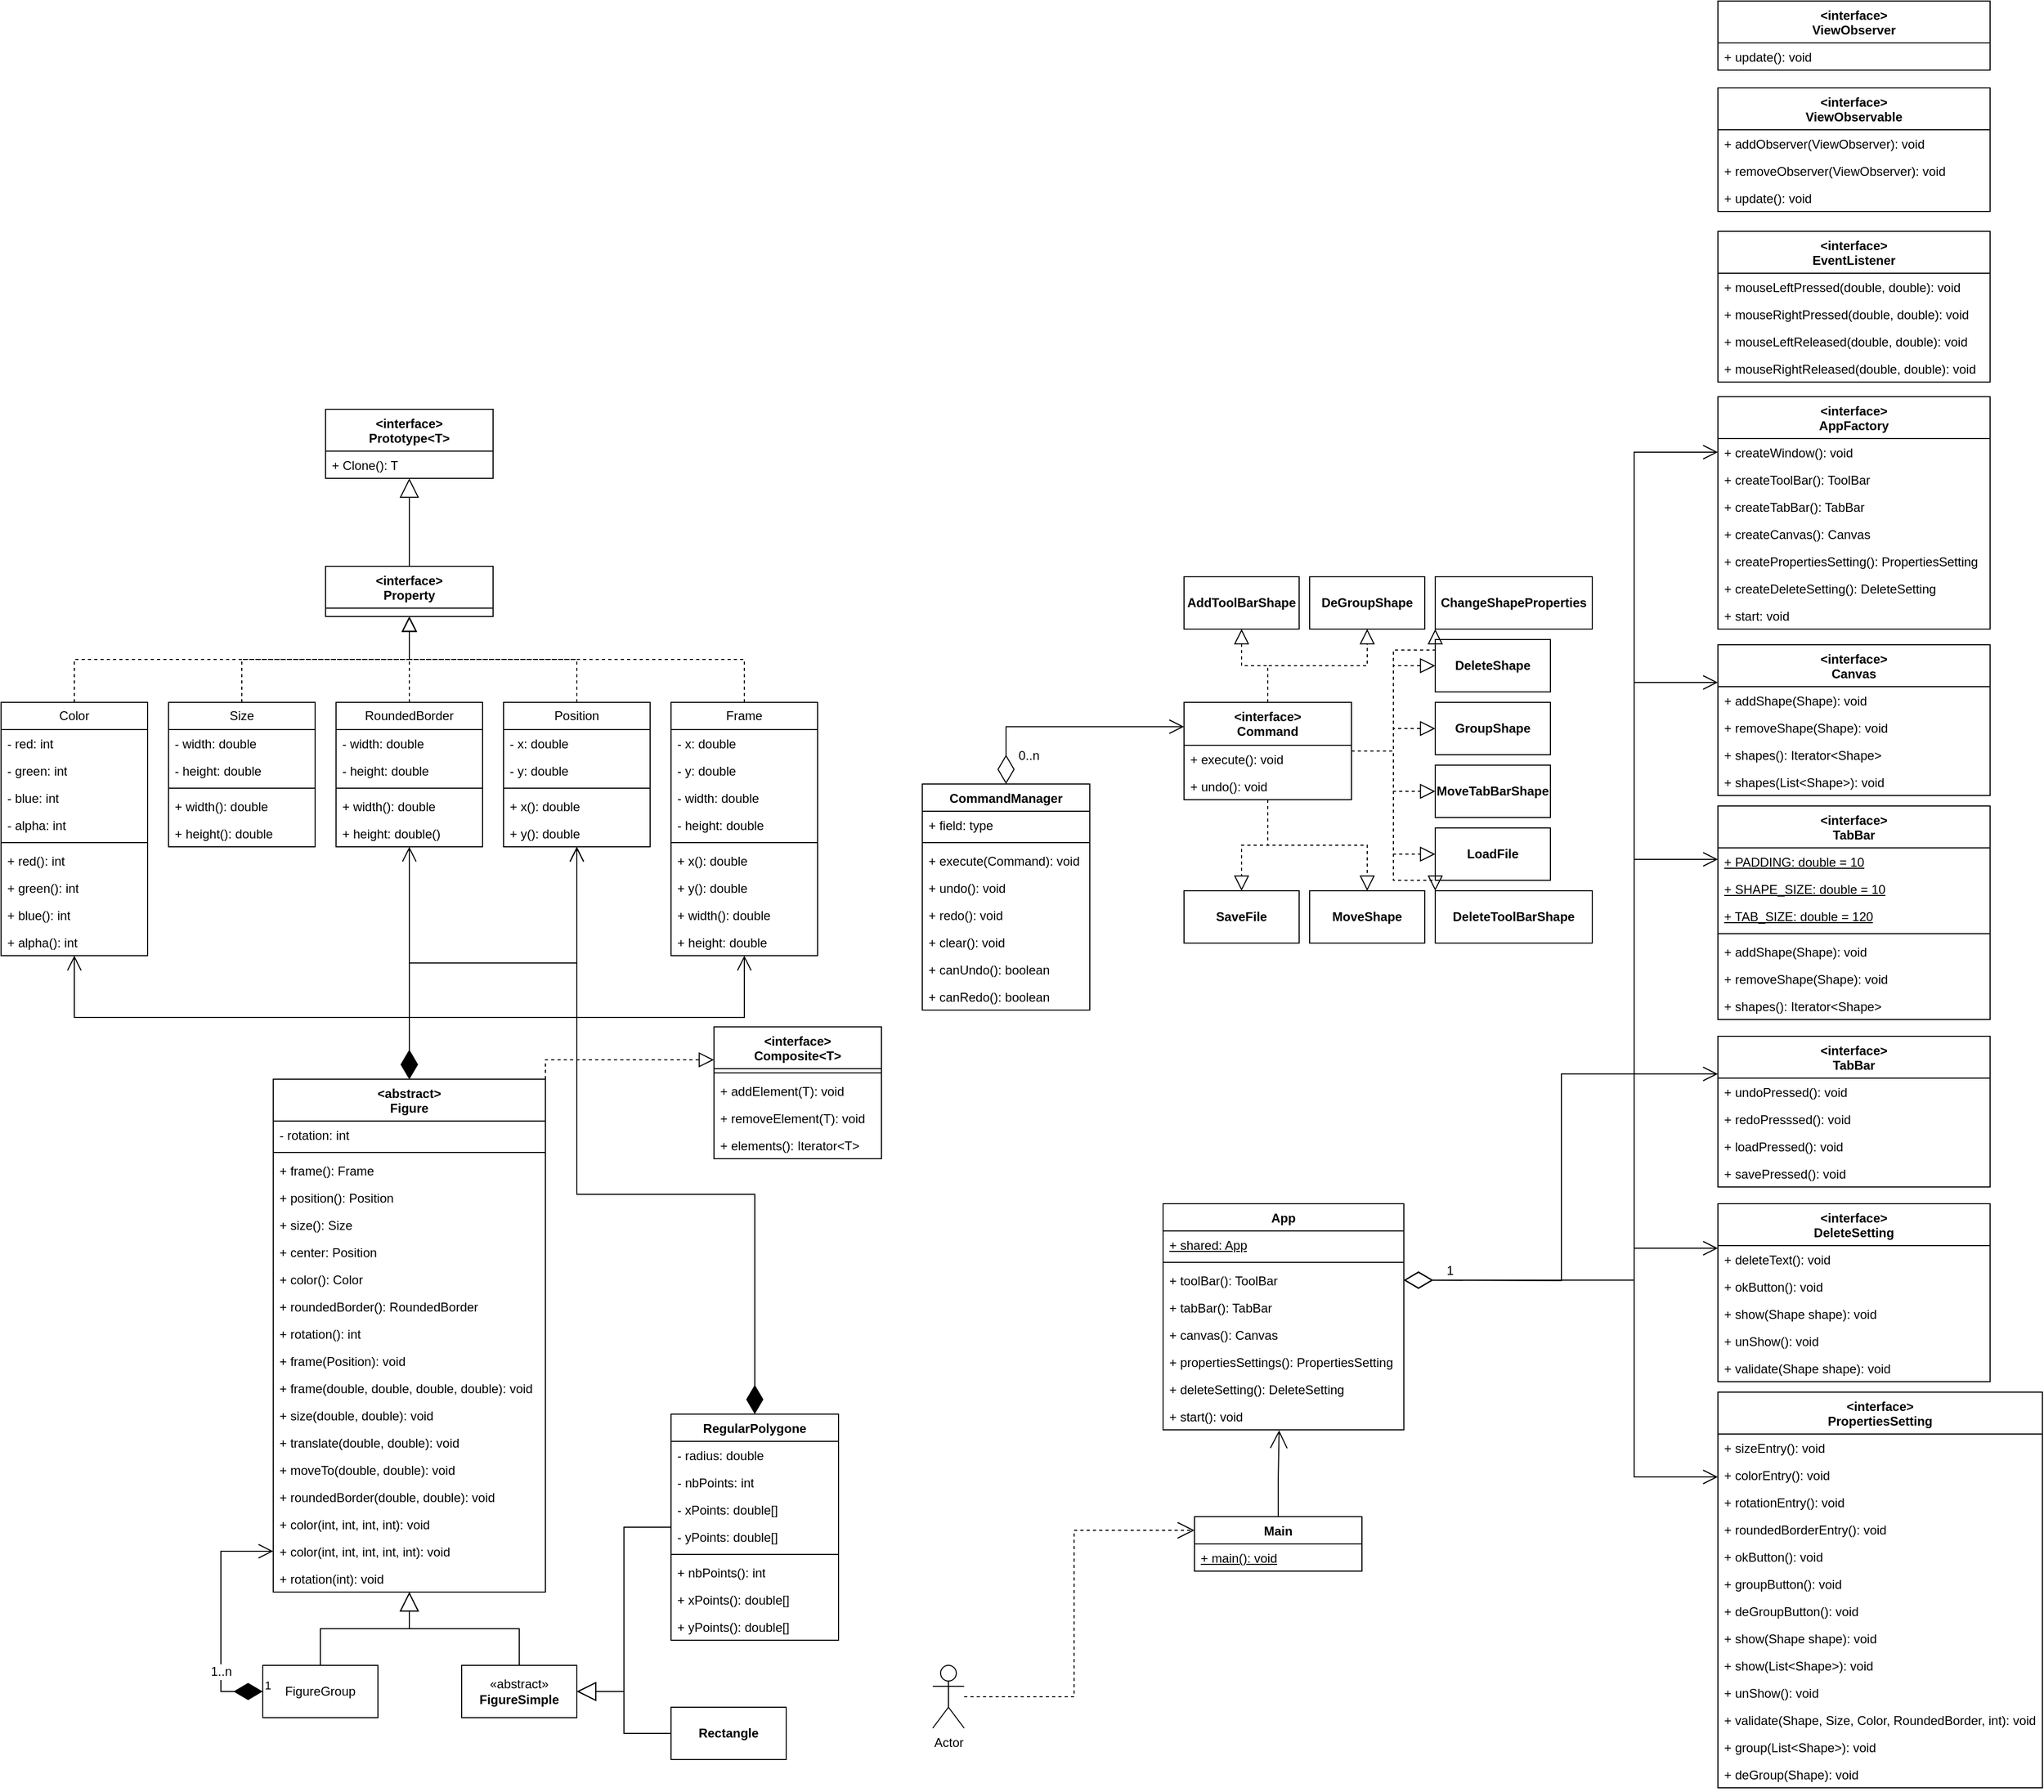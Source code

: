 <mxfile version="24.3.1" type="github">
  <diagram name="Page-1" id="Wsv3RuCjrWsKuoLZozYF">
    <mxGraphModel dx="2120" dy="2785" grid="1" gridSize="10" guides="1" tooltips="1" connect="1" arrows="1" fold="1" page="1" pageScale="1" pageWidth="827" pageHeight="1169" math="0" shadow="0">
      <root>
        <mxCell id="0" />
        <mxCell id="1" parent="0" />
        <mxCell id="dRTiTPRiuWMDc7s1eVoB-1" value="&amp;lt;interface&amp;gt;&lt;div&gt;Prototype&amp;lt;T&amp;gt;&lt;/div&gt;" style="swimlane;fontStyle=1;align=center;verticalAlign=top;childLayout=stackLayout;horizontal=1;startSize=40;horizontalStack=0;resizeParent=1;resizeParentMax=0;resizeLast=0;collapsible=1;marginBottom=0;whiteSpace=wrap;html=1;" vertex="1" parent="1">
          <mxGeometry x="350" y="-160" width="160" height="66" as="geometry" />
        </mxCell>
        <mxCell id="dRTiTPRiuWMDc7s1eVoB-4" value="+ Clone(): T" style="text;strokeColor=none;fillColor=none;align=left;verticalAlign=top;spacingLeft=4;spacingRight=4;overflow=hidden;rotatable=0;points=[[0,0.5],[1,0.5]];portConstraint=eastwest;whiteSpace=wrap;html=1;" vertex="1" parent="dRTiTPRiuWMDc7s1eVoB-1">
          <mxGeometry y="40" width="160" height="26" as="geometry" />
        </mxCell>
        <mxCell id="dRTiTPRiuWMDc7s1eVoB-5" value="&amp;lt;interface&amp;gt;&lt;div&gt;Composite&amp;lt;T&amp;gt;&lt;/div&gt;" style="swimlane;fontStyle=1;align=center;verticalAlign=top;childLayout=stackLayout;horizontal=1;startSize=40;horizontalStack=0;resizeParent=1;resizeParentMax=0;resizeLast=0;collapsible=1;marginBottom=0;whiteSpace=wrap;html=1;" vertex="1" parent="1">
          <mxGeometry x="721" y="430" width="160" height="126" as="geometry" />
        </mxCell>
        <mxCell id="dRTiTPRiuWMDc7s1eVoB-6" value="" style="line;strokeWidth=1;fillColor=none;align=left;verticalAlign=middle;spacingTop=-1;spacingLeft=3;spacingRight=3;rotatable=0;labelPosition=right;points=[];portConstraint=eastwest;strokeColor=inherit;" vertex="1" parent="dRTiTPRiuWMDc7s1eVoB-5">
          <mxGeometry y="40" width="160" height="8" as="geometry" />
        </mxCell>
        <mxCell id="dRTiTPRiuWMDc7s1eVoB-7" value="+ addElement(T): void" style="text;strokeColor=none;fillColor=none;align=left;verticalAlign=top;spacingLeft=4;spacingRight=4;overflow=hidden;rotatable=0;points=[[0,0.5],[1,0.5]];portConstraint=eastwest;whiteSpace=wrap;html=1;" vertex="1" parent="dRTiTPRiuWMDc7s1eVoB-5">
          <mxGeometry y="48" width="160" height="26" as="geometry" />
        </mxCell>
        <mxCell id="dRTiTPRiuWMDc7s1eVoB-8" value="+ removeElement(T): void" style="text;strokeColor=none;fillColor=none;align=left;verticalAlign=top;spacingLeft=4;spacingRight=4;overflow=hidden;rotatable=0;points=[[0,0.5],[1,0.5]];portConstraint=eastwest;whiteSpace=wrap;html=1;" vertex="1" parent="dRTiTPRiuWMDc7s1eVoB-5">
          <mxGeometry y="74" width="160" height="26" as="geometry" />
        </mxCell>
        <mxCell id="dRTiTPRiuWMDc7s1eVoB-9" value="+ elements(): Iterator&amp;lt;T&amp;gt;" style="text;strokeColor=none;fillColor=none;align=left;verticalAlign=top;spacingLeft=4;spacingRight=4;overflow=hidden;rotatable=0;points=[[0,0.5],[1,0.5]];portConstraint=eastwest;whiteSpace=wrap;html=1;" vertex="1" parent="dRTiTPRiuWMDc7s1eVoB-5">
          <mxGeometry y="100" width="160" height="26" as="geometry" />
        </mxCell>
        <mxCell id="dRTiTPRiuWMDc7s1eVoB-10" value="&amp;lt;interface&amp;gt;&lt;div&gt;Property&lt;/div&gt;" style="swimlane;fontStyle=1;align=center;verticalAlign=top;childLayout=stackLayout;horizontal=1;startSize=40;horizontalStack=0;resizeParent=1;resizeParentMax=0;resizeLast=0;collapsible=1;marginBottom=0;whiteSpace=wrap;html=1;" vertex="1" parent="1">
          <mxGeometry x="350" y="-10" width="160" height="48" as="geometry" />
        </mxCell>
        <mxCell id="dRTiTPRiuWMDc7s1eVoB-13" value="Color" style="swimlane;fontStyle=0;childLayout=stackLayout;horizontal=1;startSize=26;fillColor=none;horizontalStack=0;resizeParent=1;resizeParentMax=0;resizeLast=0;collapsible=1;marginBottom=0;whiteSpace=wrap;html=1;" vertex="1" parent="1">
          <mxGeometry x="40" y="120" width="140" height="242" as="geometry" />
        </mxCell>
        <mxCell id="dRTiTPRiuWMDc7s1eVoB-14" value="- red: int" style="text;strokeColor=none;fillColor=none;align=left;verticalAlign=top;spacingLeft=4;spacingRight=4;overflow=hidden;rotatable=0;points=[[0,0.5],[1,0.5]];portConstraint=eastwest;whiteSpace=wrap;html=1;" vertex="1" parent="dRTiTPRiuWMDc7s1eVoB-13">
          <mxGeometry y="26" width="140" height="26" as="geometry" />
        </mxCell>
        <mxCell id="dRTiTPRiuWMDc7s1eVoB-15" value="- green: int" style="text;strokeColor=none;fillColor=none;align=left;verticalAlign=top;spacingLeft=4;spacingRight=4;overflow=hidden;rotatable=0;points=[[0,0.5],[1,0.5]];portConstraint=eastwest;whiteSpace=wrap;html=1;" vertex="1" parent="dRTiTPRiuWMDc7s1eVoB-13">
          <mxGeometry y="52" width="140" height="26" as="geometry" />
        </mxCell>
        <mxCell id="dRTiTPRiuWMDc7s1eVoB-16" value="- blue: int" style="text;strokeColor=none;fillColor=none;align=left;verticalAlign=top;spacingLeft=4;spacingRight=4;overflow=hidden;rotatable=0;points=[[0,0.5],[1,0.5]];portConstraint=eastwest;whiteSpace=wrap;html=1;" vertex="1" parent="dRTiTPRiuWMDc7s1eVoB-13">
          <mxGeometry y="78" width="140" height="26" as="geometry" />
        </mxCell>
        <mxCell id="dRTiTPRiuWMDc7s1eVoB-45" value="- alpha: int" style="text;strokeColor=none;fillColor=none;align=left;verticalAlign=top;spacingLeft=4;spacingRight=4;overflow=hidden;rotatable=0;points=[[0,0.5],[1,0.5]];portConstraint=eastwest;whiteSpace=wrap;html=1;" vertex="1" parent="dRTiTPRiuWMDc7s1eVoB-13">
          <mxGeometry y="104" width="140" height="26" as="geometry" />
        </mxCell>
        <mxCell id="dRTiTPRiuWMDc7s1eVoB-46" value="" style="line;strokeWidth=1;fillColor=none;align=left;verticalAlign=middle;spacingTop=-1;spacingLeft=3;spacingRight=3;rotatable=0;labelPosition=right;points=[];portConstraint=eastwest;strokeColor=inherit;" vertex="1" parent="dRTiTPRiuWMDc7s1eVoB-13">
          <mxGeometry y="130" width="140" height="8" as="geometry" />
        </mxCell>
        <mxCell id="dRTiTPRiuWMDc7s1eVoB-47" value="+ red(): int&lt;span style=&quot;white-space: pre;&quot;&gt;&#x9;&lt;/span&gt;" style="text;strokeColor=none;fillColor=none;align=left;verticalAlign=top;spacingLeft=4;spacingRight=4;overflow=hidden;rotatable=0;points=[[0,0.5],[1,0.5]];portConstraint=eastwest;whiteSpace=wrap;html=1;" vertex="1" parent="dRTiTPRiuWMDc7s1eVoB-13">
          <mxGeometry y="138" width="140" height="26" as="geometry" />
        </mxCell>
        <mxCell id="dRTiTPRiuWMDc7s1eVoB-48" value="+ green(): int" style="text;strokeColor=none;fillColor=none;align=left;verticalAlign=top;spacingLeft=4;spacingRight=4;overflow=hidden;rotatable=0;points=[[0,0.5],[1,0.5]];portConstraint=eastwest;whiteSpace=wrap;html=1;" vertex="1" parent="dRTiTPRiuWMDc7s1eVoB-13">
          <mxGeometry y="164" width="140" height="26" as="geometry" />
        </mxCell>
        <mxCell id="dRTiTPRiuWMDc7s1eVoB-49" value="+ blue(): int" style="text;strokeColor=none;fillColor=none;align=left;verticalAlign=top;spacingLeft=4;spacingRight=4;overflow=hidden;rotatable=0;points=[[0,0.5],[1,0.5]];portConstraint=eastwest;whiteSpace=wrap;html=1;" vertex="1" parent="dRTiTPRiuWMDc7s1eVoB-13">
          <mxGeometry y="190" width="140" height="26" as="geometry" />
        </mxCell>
        <mxCell id="dRTiTPRiuWMDc7s1eVoB-50" value="+ alpha(): int" style="text;strokeColor=none;fillColor=none;align=left;verticalAlign=top;spacingLeft=4;spacingRight=4;overflow=hidden;rotatable=0;points=[[0,0.5],[1,0.5]];portConstraint=eastwest;whiteSpace=wrap;html=1;" vertex="1" parent="dRTiTPRiuWMDc7s1eVoB-13">
          <mxGeometry y="216" width="140" height="26" as="geometry" />
        </mxCell>
        <mxCell id="dRTiTPRiuWMDc7s1eVoB-17" value="Size" style="swimlane;fontStyle=0;childLayout=stackLayout;horizontal=1;startSize=26;fillColor=none;horizontalStack=0;resizeParent=1;resizeParentMax=0;resizeLast=0;collapsible=1;marginBottom=0;whiteSpace=wrap;html=1;" vertex="1" parent="1">
          <mxGeometry x="200" y="120" width="140" height="138" as="geometry" />
        </mxCell>
        <mxCell id="dRTiTPRiuWMDc7s1eVoB-18" value="- width: double" style="text;strokeColor=none;fillColor=none;align=left;verticalAlign=top;spacingLeft=4;spacingRight=4;overflow=hidden;rotatable=0;points=[[0,0.5],[1,0.5]];portConstraint=eastwest;whiteSpace=wrap;html=1;" vertex="1" parent="dRTiTPRiuWMDc7s1eVoB-17">
          <mxGeometry y="26" width="140" height="26" as="geometry" />
        </mxCell>
        <mxCell id="dRTiTPRiuWMDc7s1eVoB-19" value="- height: double" style="text;strokeColor=none;fillColor=none;align=left;verticalAlign=top;spacingLeft=4;spacingRight=4;overflow=hidden;rotatable=0;points=[[0,0.5],[1,0.5]];portConstraint=eastwest;whiteSpace=wrap;html=1;" vertex="1" parent="dRTiTPRiuWMDc7s1eVoB-17">
          <mxGeometry y="52" width="140" height="26" as="geometry" />
        </mxCell>
        <mxCell id="dRTiTPRiuWMDc7s1eVoB-62" value="" style="line;strokeWidth=1;fillColor=none;align=left;verticalAlign=middle;spacingTop=-1;spacingLeft=3;spacingRight=3;rotatable=0;labelPosition=right;points=[];portConstraint=eastwest;strokeColor=inherit;" vertex="1" parent="dRTiTPRiuWMDc7s1eVoB-17">
          <mxGeometry y="78" width="140" height="8" as="geometry" />
        </mxCell>
        <mxCell id="dRTiTPRiuWMDc7s1eVoB-20" value="+ width(): double" style="text;strokeColor=none;fillColor=none;align=left;verticalAlign=top;spacingLeft=4;spacingRight=4;overflow=hidden;rotatable=0;points=[[0,0.5],[1,0.5]];portConstraint=eastwest;whiteSpace=wrap;html=1;" vertex="1" parent="dRTiTPRiuWMDc7s1eVoB-17">
          <mxGeometry y="86" width="140" height="26" as="geometry" />
        </mxCell>
        <mxCell id="dRTiTPRiuWMDc7s1eVoB-63" value="+ height(): double" style="text;strokeColor=none;fillColor=none;align=left;verticalAlign=top;spacingLeft=4;spacingRight=4;overflow=hidden;rotatable=0;points=[[0,0.5],[1,0.5]];portConstraint=eastwest;whiteSpace=wrap;html=1;" vertex="1" parent="dRTiTPRiuWMDc7s1eVoB-17">
          <mxGeometry y="112" width="140" height="26" as="geometry" />
        </mxCell>
        <mxCell id="dRTiTPRiuWMDc7s1eVoB-21" value="RoundedBorder" style="swimlane;fontStyle=0;childLayout=stackLayout;horizontal=1;startSize=26;fillColor=none;horizontalStack=0;resizeParent=1;resizeParentMax=0;resizeLast=0;collapsible=1;marginBottom=0;whiteSpace=wrap;html=1;" vertex="1" parent="1">
          <mxGeometry x="360" y="120" width="140" height="138" as="geometry" />
        </mxCell>
        <mxCell id="dRTiTPRiuWMDc7s1eVoB-22" value="- width: double" style="text;strokeColor=none;fillColor=none;align=left;verticalAlign=top;spacingLeft=4;spacingRight=4;overflow=hidden;rotatable=0;points=[[0,0.5],[1,0.5]];portConstraint=eastwest;whiteSpace=wrap;html=1;" vertex="1" parent="dRTiTPRiuWMDc7s1eVoB-21">
          <mxGeometry y="26" width="140" height="26" as="geometry" />
        </mxCell>
        <mxCell id="dRTiTPRiuWMDc7s1eVoB-23" value="- height: double" style="text;strokeColor=none;fillColor=none;align=left;verticalAlign=top;spacingLeft=4;spacingRight=4;overflow=hidden;rotatable=0;points=[[0,0.5],[1,0.5]];portConstraint=eastwest;whiteSpace=wrap;html=1;" vertex="1" parent="dRTiTPRiuWMDc7s1eVoB-21">
          <mxGeometry y="52" width="140" height="26" as="geometry" />
        </mxCell>
        <mxCell id="dRTiTPRiuWMDc7s1eVoB-59" value="" style="line;strokeWidth=1;fillColor=none;align=left;verticalAlign=middle;spacingTop=-1;spacingLeft=3;spacingRight=3;rotatable=0;labelPosition=right;points=[];portConstraint=eastwest;strokeColor=inherit;" vertex="1" parent="dRTiTPRiuWMDc7s1eVoB-21">
          <mxGeometry y="78" width="140" height="8" as="geometry" />
        </mxCell>
        <mxCell id="dRTiTPRiuWMDc7s1eVoB-60" value="+ width(): double" style="text;strokeColor=none;fillColor=none;align=left;verticalAlign=top;spacingLeft=4;spacingRight=4;overflow=hidden;rotatable=0;points=[[0,0.5],[1,0.5]];portConstraint=eastwest;whiteSpace=wrap;html=1;" vertex="1" parent="dRTiTPRiuWMDc7s1eVoB-21">
          <mxGeometry y="86" width="140" height="26" as="geometry" />
        </mxCell>
        <mxCell id="dRTiTPRiuWMDc7s1eVoB-61" value="+ height: double()" style="text;strokeColor=none;fillColor=none;align=left;verticalAlign=top;spacingLeft=4;spacingRight=4;overflow=hidden;rotatable=0;points=[[0,0.5],[1,0.5]];portConstraint=eastwest;whiteSpace=wrap;html=1;" vertex="1" parent="dRTiTPRiuWMDc7s1eVoB-21">
          <mxGeometry y="112" width="140" height="26" as="geometry" />
        </mxCell>
        <mxCell id="dRTiTPRiuWMDc7s1eVoB-25" value="Position" style="swimlane;fontStyle=0;childLayout=stackLayout;horizontal=1;startSize=26;fillColor=none;horizontalStack=0;resizeParent=1;resizeParentMax=0;resizeLast=0;collapsible=1;marginBottom=0;whiteSpace=wrap;html=1;" vertex="1" parent="1">
          <mxGeometry x="520" y="120" width="140" height="138" as="geometry" />
        </mxCell>
        <mxCell id="dRTiTPRiuWMDc7s1eVoB-26" value="- x: double" style="text;strokeColor=none;fillColor=none;align=left;verticalAlign=top;spacingLeft=4;spacingRight=4;overflow=hidden;rotatable=0;points=[[0,0.5],[1,0.5]];portConstraint=eastwest;whiteSpace=wrap;html=1;" vertex="1" parent="dRTiTPRiuWMDc7s1eVoB-25">
          <mxGeometry y="26" width="140" height="26" as="geometry" />
        </mxCell>
        <mxCell id="dRTiTPRiuWMDc7s1eVoB-27" value="- y: double" style="text;strokeColor=none;fillColor=none;align=left;verticalAlign=top;spacingLeft=4;spacingRight=4;overflow=hidden;rotatable=0;points=[[0,0.5],[1,0.5]];portConstraint=eastwest;whiteSpace=wrap;html=1;" vertex="1" parent="dRTiTPRiuWMDc7s1eVoB-25">
          <mxGeometry y="52" width="140" height="26" as="geometry" />
        </mxCell>
        <mxCell id="dRTiTPRiuWMDc7s1eVoB-57" value="" style="line;strokeWidth=1;fillColor=none;align=left;verticalAlign=middle;spacingTop=-1;spacingLeft=3;spacingRight=3;rotatable=0;labelPosition=right;points=[];portConstraint=eastwest;strokeColor=inherit;" vertex="1" parent="dRTiTPRiuWMDc7s1eVoB-25">
          <mxGeometry y="78" width="140" height="8" as="geometry" />
        </mxCell>
        <mxCell id="dRTiTPRiuWMDc7s1eVoB-28" value="+ x(): double" style="text;strokeColor=none;fillColor=none;align=left;verticalAlign=top;spacingLeft=4;spacingRight=4;overflow=hidden;rotatable=0;points=[[0,0.5],[1,0.5]];portConstraint=eastwest;whiteSpace=wrap;html=1;" vertex="1" parent="dRTiTPRiuWMDc7s1eVoB-25">
          <mxGeometry y="86" width="140" height="26" as="geometry" />
        </mxCell>
        <mxCell id="dRTiTPRiuWMDc7s1eVoB-58" value="+ y(): double" style="text;strokeColor=none;fillColor=none;align=left;verticalAlign=top;spacingLeft=4;spacingRight=4;overflow=hidden;rotatable=0;points=[[0,0.5],[1,0.5]];portConstraint=eastwest;whiteSpace=wrap;html=1;" vertex="1" parent="dRTiTPRiuWMDc7s1eVoB-25">
          <mxGeometry y="112" width="140" height="26" as="geometry" />
        </mxCell>
        <mxCell id="dRTiTPRiuWMDc7s1eVoB-29" value="Frame" style="swimlane;fontStyle=0;childLayout=stackLayout;horizontal=1;startSize=26;fillColor=none;horizontalStack=0;resizeParent=1;resizeParentMax=0;resizeLast=0;collapsible=1;marginBottom=0;whiteSpace=wrap;html=1;" vertex="1" parent="1">
          <mxGeometry x="680" y="120" width="140" height="242" as="geometry" />
        </mxCell>
        <mxCell id="dRTiTPRiuWMDc7s1eVoB-30" value="- x: double" style="text;strokeColor=none;fillColor=none;align=left;verticalAlign=top;spacingLeft=4;spacingRight=4;overflow=hidden;rotatable=0;points=[[0,0.5],[1,0.5]];portConstraint=eastwest;whiteSpace=wrap;html=1;" vertex="1" parent="dRTiTPRiuWMDc7s1eVoB-29">
          <mxGeometry y="26" width="140" height="26" as="geometry" />
        </mxCell>
        <mxCell id="dRTiTPRiuWMDc7s1eVoB-31" value="- y: double" style="text;strokeColor=none;fillColor=none;align=left;verticalAlign=top;spacingLeft=4;spacingRight=4;overflow=hidden;rotatable=0;points=[[0,0.5],[1,0.5]];portConstraint=eastwest;whiteSpace=wrap;html=1;" vertex="1" parent="dRTiTPRiuWMDc7s1eVoB-29">
          <mxGeometry y="52" width="140" height="26" as="geometry" />
        </mxCell>
        <mxCell id="dRTiTPRiuWMDc7s1eVoB-32" value="- width: double" style="text;strokeColor=none;fillColor=none;align=left;verticalAlign=top;spacingLeft=4;spacingRight=4;overflow=hidden;rotatable=0;points=[[0,0.5],[1,0.5]];portConstraint=eastwest;whiteSpace=wrap;html=1;" vertex="1" parent="dRTiTPRiuWMDc7s1eVoB-29">
          <mxGeometry y="78" width="140" height="26" as="geometry" />
        </mxCell>
        <mxCell id="dRTiTPRiuWMDc7s1eVoB-51" value="- height: double" style="text;strokeColor=none;fillColor=none;align=left;verticalAlign=top;spacingLeft=4;spacingRight=4;overflow=hidden;rotatable=0;points=[[0,0.5],[1,0.5]];portConstraint=eastwest;whiteSpace=wrap;html=1;" vertex="1" parent="dRTiTPRiuWMDc7s1eVoB-29">
          <mxGeometry y="104" width="140" height="26" as="geometry" />
        </mxCell>
        <mxCell id="dRTiTPRiuWMDc7s1eVoB-52" value="" style="line;strokeWidth=1;fillColor=none;align=left;verticalAlign=middle;spacingTop=-1;spacingLeft=3;spacingRight=3;rotatable=0;labelPosition=right;points=[];portConstraint=eastwest;strokeColor=inherit;" vertex="1" parent="dRTiTPRiuWMDc7s1eVoB-29">
          <mxGeometry y="130" width="140" height="8" as="geometry" />
        </mxCell>
        <mxCell id="dRTiTPRiuWMDc7s1eVoB-53" value="+ x(): double" style="text;strokeColor=none;fillColor=none;align=left;verticalAlign=top;spacingLeft=4;spacingRight=4;overflow=hidden;rotatable=0;points=[[0,0.5],[1,0.5]];portConstraint=eastwest;whiteSpace=wrap;html=1;" vertex="1" parent="dRTiTPRiuWMDc7s1eVoB-29">
          <mxGeometry y="138" width="140" height="26" as="geometry" />
        </mxCell>
        <mxCell id="dRTiTPRiuWMDc7s1eVoB-55" value="+ y(): double" style="text;strokeColor=none;fillColor=none;align=left;verticalAlign=top;spacingLeft=4;spacingRight=4;overflow=hidden;rotatable=0;points=[[0,0.5],[1,0.5]];portConstraint=eastwest;whiteSpace=wrap;html=1;" vertex="1" parent="dRTiTPRiuWMDc7s1eVoB-29">
          <mxGeometry y="164" width="140" height="26" as="geometry" />
        </mxCell>
        <mxCell id="dRTiTPRiuWMDc7s1eVoB-56" value="+ width(): double" style="text;strokeColor=none;fillColor=none;align=left;verticalAlign=top;spacingLeft=4;spacingRight=4;overflow=hidden;rotatable=0;points=[[0,0.5],[1,0.5]];portConstraint=eastwest;whiteSpace=wrap;html=1;" vertex="1" parent="dRTiTPRiuWMDc7s1eVoB-29">
          <mxGeometry y="190" width="140" height="26" as="geometry" />
        </mxCell>
        <mxCell id="dRTiTPRiuWMDc7s1eVoB-54" value="+ height: double" style="text;strokeColor=none;fillColor=none;align=left;verticalAlign=top;spacingLeft=4;spacingRight=4;overflow=hidden;rotatable=0;points=[[0,0.5],[1,0.5]];portConstraint=eastwest;whiteSpace=wrap;html=1;" vertex="1" parent="dRTiTPRiuWMDc7s1eVoB-29">
          <mxGeometry y="216" width="140" height="26" as="geometry" />
        </mxCell>
        <mxCell id="dRTiTPRiuWMDc7s1eVoB-36" value="" style="endArrow=block;endSize=16;endFill=0;html=1;rounded=0;exitX=0.5;exitY=0;exitDx=0;exitDy=0;edgeStyle=orthogonalEdgeStyle;" edge="1" parent="1" source="dRTiTPRiuWMDc7s1eVoB-10" target="dRTiTPRiuWMDc7s1eVoB-1">
          <mxGeometry width="160" relative="1" as="geometry">
            <mxPoint x="210" y="120" as="sourcePoint" />
            <mxPoint x="340" y="-60" as="targetPoint" />
          </mxGeometry>
        </mxCell>
        <mxCell id="dRTiTPRiuWMDc7s1eVoB-40" value="" style="endArrow=block;dashed=1;endFill=0;endSize=12;html=1;rounded=0;entryX=0.5;entryY=1;entryDx=0;entryDy=0;exitX=0.5;exitY=0;exitDx=0;exitDy=0;edgeStyle=orthogonalEdgeStyle;" edge="1" parent="1" source="dRTiTPRiuWMDc7s1eVoB-13" target="dRTiTPRiuWMDc7s1eVoB-10">
          <mxGeometry width="160" relative="1" as="geometry">
            <mxPoint x="230" y="90" as="sourcePoint" />
            <mxPoint x="390" y="90" as="targetPoint" />
          </mxGeometry>
        </mxCell>
        <mxCell id="dRTiTPRiuWMDc7s1eVoB-41" value="" style="endArrow=block;dashed=1;endFill=0;endSize=12;html=1;rounded=0;exitX=0.5;exitY=0;exitDx=0;exitDy=0;edgeStyle=orthogonalEdgeStyle;" edge="1" parent="1" source="dRTiTPRiuWMDc7s1eVoB-29" target="dRTiTPRiuWMDc7s1eVoB-10">
          <mxGeometry width="160" relative="1" as="geometry">
            <mxPoint x="120" y="130" as="sourcePoint" />
            <mxPoint x="410" y="58" as="targetPoint" />
          </mxGeometry>
        </mxCell>
        <mxCell id="dRTiTPRiuWMDc7s1eVoB-42" value="" style="endArrow=block;dashed=1;endFill=0;endSize=12;html=1;rounded=0;exitX=0.5;exitY=0;exitDx=0;exitDy=0;edgeStyle=orthogonalEdgeStyle;" edge="1" parent="1" source="dRTiTPRiuWMDc7s1eVoB-25" target="dRTiTPRiuWMDc7s1eVoB-10">
          <mxGeometry width="160" relative="1" as="geometry">
            <mxPoint x="280" y="130" as="sourcePoint" />
            <mxPoint x="410" y="58" as="targetPoint" />
          </mxGeometry>
        </mxCell>
        <mxCell id="dRTiTPRiuWMDc7s1eVoB-43" value="" style="endArrow=block;dashed=1;endFill=0;endSize=12;html=1;rounded=0;exitX=0.5;exitY=0;exitDx=0;exitDy=0;edgeStyle=orthogonalEdgeStyle;" edge="1" parent="1" source="dRTiTPRiuWMDc7s1eVoB-21" target="dRTiTPRiuWMDc7s1eVoB-10">
          <mxGeometry width="160" relative="1" as="geometry">
            <mxPoint x="290" y="140" as="sourcePoint" />
            <mxPoint x="420" y="68" as="targetPoint" />
          </mxGeometry>
        </mxCell>
        <mxCell id="dRTiTPRiuWMDc7s1eVoB-44" value="" style="endArrow=block;dashed=1;endFill=0;endSize=12;html=1;rounded=0;exitX=0.5;exitY=0;exitDx=0;exitDy=0;edgeStyle=orthogonalEdgeStyle;" edge="1" parent="1" source="dRTiTPRiuWMDc7s1eVoB-17" target="dRTiTPRiuWMDc7s1eVoB-10">
          <mxGeometry width="160" relative="1" as="geometry">
            <mxPoint x="300" y="150" as="sourcePoint" />
            <mxPoint x="430" y="78" as="targetPoint" />
          </mxGeometry>
        </mxCell>
        <mxCell id="dRTiTPRiuWMDc7s1eVoB-68" value="&lt;div&gt;&amp;lt;abstract&amp;gt;&lt;/div&gt;Figure" style="swimlane;fontStyle=1;align=center;verticalAlign=top;childLayout=stackLayout;horizontal=1;startSize=40;horizontalStack=0;resizeParent=1;resizeParentMax=0;resizeLast=0;collapsible=1;marginBottom=0;whiteSpace=wrap;html=1;" vertex="1" parent="1">
          <mxGeometry x="300" y="480" width="260" height="490" as="geometry" />
        </mxCell>
        <mxCell id="dRTiTPRiuWMDc7s1eVoB-69" value="- rotation: int" style="text;strokeColor=none;fillColor=none;align=left;verticalAlign=top;spacingLeft=4;spacingRight=4;overflow=hidden;rotatable=0;points=[[0,0.5],[1,0.5]];portConstraint=eastwest;whiteSpace=wrap;html=1;" vertex="1" parent="dRTiTPRiuWMDc7s1eVoB-68">
          <mxGeometry y="40" width="260" height="26" as="geometry" />
        </mxCell>
        <mxCell id="dRTiTPRiuWMDc7s1eVoB-70" value="" style="line;strokeWidth=1;fillColor=none;align=left;verticalAlign=middle;spacingTop=-1;spacingLeft=3;spacingRight=3;rotatable=0;labelPosition=right;points=[];portConstraint=eastwest;strokeColor=inherit;" vertex="1" parent="dRTiTPRiuWMDc7s1eVoB-68">
          <mxGeometry y="66" width="260" height="8" as="geometry" />
        </mxCell>
        <mxCell id="dRTiTPRiuWMDc7s1eVoB-71" value="+ frame(): Frame" style="text;strokeColor=none;fillColor=none;align=left;verticalAlign=top;spacingLeft=4;spacingRight=4;overflow=hidden;rotatable=0;points=[[0,0.5],[1,0.5]];portConstraint=eastwest;whiteSpace=wrap;html=1;" vertex="1" parent="dRTiTPRiuWMDc7s1eVoB-68">
          <mxGeometry y="74" width="260" height="26" as="geometry" />
        </mxCell>
        <mxCell id="dRTiTPRiuWMDc7s1eVoB-75" value="+ position(): Position" style="text;strokeColor=none;fillColor=none;align=left;verticalAlign=top;spacingLeft=4;spacingRight=4;overflow=hidden;rotatable=0;points=[[0,0.5],[1,0.5]];portConstraint=eastwest;whiteSpace=wrap;html=1;" vertex="1" parent="dRTiTPRiuWMDc7s1eVoB-68">
          <mxGeometry y="100" width="260" height="26" as="geometry" />
        </mxCell>
        <mxCell id="dRTiTPRiuWMDc7s1eVoB-76" value="+ size(): Size" style="text;strokeColor=none;fillColor=none;align=left;verticalAlign=top;spacingLeft=4;spacingRight=4;overflow=hidden;rotatable=0;points=[[0,0.5],[1,0.5]];portConstraint=eastwest;whiteSpace=wrap;html=1;" vertex="1" parent="dRTiTPRiuWMDc7s1eVoB-68">
          <mxGeometry y="126" width="260" height="26" as="geometry" />
        </mxCell>
        <mxCell id="dRTiTPRiuWMDc7s1eVoB-88" value="+ center: Position" style="text;strokeColor=none;fillColor=none;align=left;verticalAlign=top;spacingLeft=4;spacingRight=4;overflow=hidden;rotatable=0;points=[[0,0.5],[1,0.5]];portConstraint=eastwest;whiteSpace=wrap;html=1;" vertex="1" parent="dRTiTPRiuWMDc7s1eVoB-68">
          <mxGeometry y="152" width="260" height="26" as="geometry" />
        </mxCell>
        <mxCell id="dRTiTPRiuWMDc7s1eVoB-77" value="+ color(): Color" style="text;strokeColor=none;fillColor=none;align=left;verticalAlign=top;spacingLeft=4;spacingRight=4;overflow=hidden;rotatable=0;points=[[0,0.5],[1,0.5]];portConstraint=eastwest;whiteSpace=wrap;html=1;" vertex="1" parent="dRTiTPRiuWMDc7s1eVoB-68">
          <mxGeometry y="178" width="260" height="26" as="geometry" />
        </mxCell>
        <mxCell id="dRTiTPRiuWMDc7s1eVoB-87" value="+ roundedBorder(): RoundedBorder" style="text;strokeColor=none;fillColor=none;align=left;verticalAlign=top;spacingLeft=4;spacingRight=4;overflow=hidden;rotatable=0;points=[[0,0.5],[1,0.5]];portConstraint=eastwest;whiteSpace=wrap;html=1;" vertex="1" parent="dRTiTPRiuWMDc7s1eVoB-68">
          <mxGeometry y="204" width="260" height="26" as="geometry" />
        </mxCell>
        <mxCell id="dRTiTPRiuWMDc7s1eVoB-86" value="+ rotation(): int" style="text;strokeColor=none;fillColor=none;align=left;verticalAlign=top;spacingLeft=4;spacingRight=4;overflow=hidden;rotatable=0;points=[[0,0.5],[1,0.5]];portConstraint=eastwest;whiteSpace=wrap;html=1;" vertex="1" parent="dRTiTPRiuWMDc7s1eVoB-68">
          <mxGeometry y="230" width="260" height="26" as="geometry" />
        </mxCell>
        <mxCell id="dRTiTPRiuWMDc7s1eVoB-85" value="+ frame(Position): void" style="text;strokeColor=none;fillColor=none;align=left;verticalAlign=top;spacingLeft=4;spacingRight=4;overflow=hidden;rotatable=0;points=[[0,0.5],[1,0.5]];portConstraint=eastwest;whiteSpace=wrap;html=1;" vertex="1" parent="dRTiTPRiuWMDc7s1eVoB-68">
          <mxGeometry y="256" width="260" height="26" as="geometry" />
        </mxCell>
        <mxCell id="dRTiTPRiuWMDc7s1eVoB-84" value="+ frame(double, double, double, double): void" style="text;strokeColor=none;fillColor=none;align=left;verticalAlign=top;spacingLeft=4;spacingRight=4;overflow=hidden;rotatable=0;points=[[0,0.5],[1,0.5]];portConstraint=eastwest;whiteSpace=wrap;html=1;" vertex="1" parent="dRTiTPRiuWMDc7s1eVoB-68">
          <mxGeometry y="282" width="260" height="26" as="geometry" />
        </mxCell>
        <mxCell id="dRTiTPRiuWMDc7s1eVoB-81" value="+ size(double, double): void" style="text;strokeColor=none;fillColor=none;align=left;verticalAlign=top;spacingLeft=4;spacingRight=4;overflow=hidden;rotatable=0;points=[[0,0.5],[1,0.5]];portConstraint=eastwest;whiteSpace=wrap;html=1;" vertex="1" parent="dRTiTPRiuWMDc7s1eVoB-68">
          <mxGeometry y="308" width="260" height="26" as="geometry" />
        </mxCell>
        <mxCell id="dRTiTPRiuWMDc7s1eVoB-83" value="+ translate(double, double): void" style="text;strokeColor=none;fillColor=none;align=left;verticalAlign=top;spacingLeft=4;spacingRight=4;overflow=hidden;rotatable=0;points=[[0,0.5],[1,0.5]];portConstraint=eastwest;whiteSpace=wrap;html=1;" vertex="1" parent="dRTiTPRiuWMDc7s1eVoB-68">
          <mxGeometry y="334" width="260" height="26" as="geometry" />
        </mxCell>
        <mxCell id="dRTiTPRiuWMDc7s1eVoB-80" value="+ moveTo(double, double): void" style="text;strokeColor=none;fillColor=none;align=left;verticalAlign=top;spacingLeft=4;spacingRight=4;overflow=hidden;rotatable=0;points=[[0,0.5],[1,0.5]];portConstraint=eastwest;whiteSpace=wrap;html=1;" vertex="1" parent="dRTiTPRiuWMDc7s1eVoB-68">
          <mxGeometry y="360" width="260" height="26" as="geometry" />
        </mxCell>
        <mxCell id="dRTiTPRiuWMDc7s1eVoB-82" value="+ roundedBorder(double, double): void" style="text;strokeColor=none;fillColor=none;align=left;verticalAlign=top;spacingLeft=4;spacingRight=4;overflow=hidden;rotatable=0;points=[[0,0.5],[1,0.5]];portConstraint=eastwest;whiteSpace=wrap;html=1;" vertex="1" parent="dRTiTPRiuWMDc7s1eVoB-68">
          <mxGeometry y="386" width="260" height="26" as="geometry" />
        </mxCell>
        <mxCell id="dRTiTPRiuWMDc7s1eVoB-78" value="+ color(int, int, int, int): void" style="text;strokeColor=none;fillColor=none;align=left;verticalAlign=top;spacingLeft=4;spacingRight=4;overflow=hidden;rotatable=0;points=[[0,0.5],[1,0.5]];portConstraint=eastwest;whiteSpace=wrap;html=1;" vertex="1" parent="dRTiTPRiuWMDc7s1eVoB-68">
          <mxGeometry y="412" width="260" height="26" as="geometry" />
        </mxCell>
        <mxCell id="dRTiTPRiuWMDc7s1eVoB-79" value="+ color(int, int, int, int, int): void" style="text;strokeColor=none;fillColor=none;align=left;verticalAlign=top;spacingLeft=4;spacingRight=4;overflow=hidden;rotatable=0;points=[[0,0.5],[1,0.5]];portConstraint=eastwest;whiteSpace=wrap;html=1;" vertex="1" parent="dRTiTPRiuWMDc7s1eVoB-68">
          <mxGeometry y="438" width="260" height="26" as="geometry" />
        </mxCell>
        <mxCell id="dRTiTPRiuWMDc7s1eVoB-92" value="+ rotation(int): void" style="text;strokeColor=none;fillColor=none;align=left;verticalAlign=top;spacingLeft=4;spacingRight=4;overflow=hidden;rotatable=0;points=[[0,0.5],[1,0.5]];portConstraint=eastwest;whiteSpace=wrap;html=1;" vertex="1" parent="dRTiTPRiuWMDc7s1eVoB-68">
          <mxGeometry y="464" width="260" height="26" as="geometry" />
        </mxCell>
        <mxCell id="dRTiTPRiuWMDc7s1eVoB-90" value="" style="endArrow=block;dashed=1;endFill=0;endSize=12;html=1;rounded=0;exitX=1;exitY=0;exitDx=0;exitDy=0;entryX=0;entryY=0.25;entryDx=0;entryDy=0;edgeStyle=orthogonalEdgeStyle;" edge="1" parent="1" source="dRTiTPRiuWMDc7s1eVoB-68" target="dRTiTPRiuWMDc7s1eVoB-5">
          <mxGeometry width="160" relative="1" as="geometry">
            <mxPoint x="200" y="430" as="sourcePoint" />
            <mxPoint x="360" y="430" as="targetPoint" />
          </mxGeometry>
        </mxCell>
        <mxCell id="dRTiTPRiuWMDc7s1eVoB-95" value="" style="endArrow=open;html=1;endSize=12;startArrow=diamondThin;startSize=25;startFill=1;edgeStyle=orthogonalEdgeStyle;align=left;verticalAlign=bottom;rounded=0;exitX=0.5;exitY=0;exitDx=0;exitDy=0;strokeWidth=1;" edge="1" parent="1" source="dRTiTPRiuWMDc7s1eVoB-68" target="dRTiTPRiuWMDc7s1eVoB-13">
          <mxGeometry x="-1" y="3" relative="1" as="geometry">
            <mxPoint x="360" y="440" as="sourcePoint" />
            <mxPoint x="520" y="440" as="targetPoint" />
          </mxGeometry>
        </mxCell>
        <mxCell id="dRTiTPRiuWMDc7s1eVoB-99" value="" style="endArrow=open;html=1;endSize=12;startArrow=diamondThin;startSize=25;startFill=1;edgeStyle=orthogonalEdgeStyle;align=left;verticalAlign=bottom;rounded=0;exitX=0.5;exitY=0;exitDx=0;exitDy=0;strokeWidth=1;" edge="1" parent="1" source="dRTiTPRiuWMDc7s1eVoB-68" target="dRTiTPRiuWMDc7s1eVoB-21">
          <mxGeometry x="-1" y="3" relative="1" as="geometry">
            <mxPoint x="440" y="490" as="sourcePoint" />
            <mxPoint x="120" y="372" as="targetPoint" />
          </mxGeometry>
        </mxCell>
        <mxCell id="dRTiTPRiuWMDc7s1eVoB-100" value="" style="endArrow=open;html=1;endSize=12;startArrow=diamondThin;startSize=25;startFill=1;edgeStyle=orthogonalEdgeStyle;align=left;verticalAlign=bottom;rounded=0;exitX=0.5;exitY=0;exitDx=0;exitDy=0;strokeWidth=1;" edge="1" parent="1" source="dRTiTPRiuWMDc7s1eVoB-68" target="dRTiTPRiuWMDc7s1eVoB-29">
          <mxGeometry x="-1" y="3" relative="1" as="geometry">
            <mxPoint x="450" y="500" as="sourcePoint" />
            <mxPoint x="130" y="382" as="targetPoint" />
          </mxGeometry>
        </mxCell>
        <mxCell id="dRTiTPRiuWMDc7s1eVoB-101" value="" style="endArrow=open;html=1;endSize=12;startArrow=diamondThin;startSize=25;startFill=1;edgeStyle=orthogonalEdgeStyle;align=left;verticalAlign=bottom;rounded=0;exitX=0.5;exitY=0;exitDx=0;exitDy=0;strokeWidth=1;" edge="1" parent="1" source="dRTiTPRiuWMDc7s1eVoB-68" target="dRTiTPRiuWMDc7s1eVoB-25">
          <mxGeometry x="-1" y="3" relative="1" as="geometry">
            <mxPoint x="460" y="510" as="sourcePoint" />
            <mxPoint x="140" y="392" as="targetPoint" />
          </mxGeometry>
        </mxCell>
        <mxCell id="dRTiTPRiuWMDc7s1eVoB-112" value="«abstract»&lt;br&gt;&lt;b&gt;FigureSimple&lt;/b&gt;" style="html=1;whiteSpace=wrap;" vertex="1" parent="1">
          <mxGeometry x="480" y="1040" width="110" height="50" as="geometry" />
        </mxCell>
        <mxCell id="dRTiTPRiuWMDc7s1eVoB-116" value="FigureGroup" style="html=1;whiteSpace=wrap;" vertex="1" parent="1">
          <mxGeometry x="290" y="1040" width="110" height="50" as="geometry" />
        </mxCell>
        <mxCell id="dRTiTPRiuWMDc7s1eVoB-118" value="" style="endArrow=block;endSize=16;endFill=0;html=1;rounded=0;exitX=0.5;exitY=0;exitDx=0;exitDy=0;edgeStyle=orthogonalEdgeStyle;" edge="1" parent="1" source="dRTiTPRiuWMDc7s1eVoB-116" target="dRTiTPRiuWMDc7s1eVoB-68">
          <mxGeometry width="160" relative="1" as="geometry">
            <mxPoint x="300" y="1060" as="sourcePoint" />
            <mxPoint x="460" y="1060" as="targetPoint" />
          </mxGeometry>
        </mxCell>
        <mxCell id="dRTiTPRiuWMDc7s1eVoB-120" value="" style="endArrow=block;endSize=16;endFill=0;html=1;rounded=0;exitX=0.5;exitY=0;exitDx=0;exitDy=0;edgeStyle=orthogonalEdgeStyle;" edge="1" parent="1" source="dRTiTPRiuWMDc7s1eVoB-112" target="dRTiTPRiuWMDc7s1eVoB-68">
          <mxGeometry width="160" relative="1" as="geometry">
            <mxPoint x="355" y="1050" as="sourcePoint" />
            <mxPoint x="445" y="980" as="targetPoint" />
          </mxGeometry>
        </mxCell>
        <mxCell id="dRTiTPRiuWMDc7s1eVoB-121" value="1" style="endArrow=open;html=1;endSize=12;startArrow=diamondThin;startSize=25;startFill=1;edgeStyle=orthogonalEdgeStyle;align=left;verticalAlign=bottom;rounded=0;exitX=0;exitY=0.5;exitDx=0;exitDy=0;entryX=0;entryY=0.5;entryDx=0;entryDy=0;" edge="1" parent="1" source="dRTiTPRiuWMDc7s1eVoB-116" target="dRTiTPRiuWMDc7s1eVoB-79">
          <mxGeometry x="-1" y="3" relative="1" as="geometry">
            <mxPoint x="300" y="800" as="sourcePoint" />
            <mxPoint x="460" y="800" as="targetPoint" />
            <Array as="points">
              <mxPoint x="250" y="1065" />
              <mxPoint x="250" y="931" />
            </Array>
          </mxGeometry>
        </mxCell>
        <mxCell id="dRTiTPRiuWMDc7s1eVoB-122" value="1..n" style="edgeLabel;html=1;align=center;verticalAlign=middle;resizable=0;points=[];fontSize=12;" vertex="1" connectable="0" parent="dRTiTPRiuWMDc7s1eVoB-121">
          <mxGeometry x="-0.503" y="-2" relative="1" as="geometry">
            <mxPoint x="-2" y="-4" as="offset" />
          </mxGeometry>
        </mxCell>
        <mxCell id="dRTiTPRiuWMDc7s1eVoB-123" value="&lt;b&gt;Rectangle&lt;/b&gt;" style="html=1;whiteSpace=wrap;" vertex="1" parent="1">
          <mxGeometry x="680" y="1080" width="110" height="50" as="geometry" />
        </mxCell>
        <mxCell id="dRTiTPRiuWMDc7s1eVoB-124" value="" style="endArrow=block;endSize=16;endFill=0;html=1;rounded=0;exitX=0;exitY=0.5;exitDx=0;exitDy=0;entryX=1;entryY=0.5;entryDx=0;entryDy=0;edgeStyle=orthogonalEdgeStyle;" edge="1" parent="1" source="dRTiTPRiuWMDc7s1eVoB-123" target="dRTiTPRiuWMDc7s1eVoB-112">
          <mxGeometry width="160" relative="1" as="geometry">
            <mxPoint x="530" y="1020" as="sourcePoint" />
            <mxPoint x="690" y="1020" as="targetPoint" />
          </mxGeometry>
        </mxCell>
        <mxCell id="dRTiTPRiuWMDc7s1eVoB-127" value="RegularPolygone" style="swimlane;fontStyle=1;align=center;verticalAlign=top;childLayout=stackLayout;horizontal=1;startSize=26;horizontalStack=0;resizeParent=1;resizeParentMax=0;resizeLast=0;collapsible=1;marginBottom=0;whiteSpace=wrap;html=1;" vertex="1" parent="1">
          <mxGeometry x="680" y="800" width="160" height="216" as="geometry" />
        </mxCell>
        <mxCell id="dRTiTPRiuWMDc7s1eVoB-128" value="- radius: double" style="text;strokeColor=none;fillColor=none;align=left;verticalAlign=top;spacingLeft=4;spacingRight=4;overflow=hidden;rotatable=0;points=[[0,0.5],[1,0.5]];portConstraint=eastwest;whiteSpace=wrap;html=1;" vertex="1" parent="dRTiTPRiuWMDc7s1eVoB-127">
          <mxGeometry y="26" width="160" height="26" as="geometry" />
        </mxCell>
        <mxCell id="dRTiTPRiuWMDc7s1eVoB-133" value="- nbPoints: int" style="text;strokeColor=none;fillColor=none;align=left;verticalAlign=top;spacingLeft=4;spacingRight=4;overflow=hidden;rotatable=0;points=[[0,0.5],[1,0.5]];portConstraint=eastwest;whiteSpace=wrap;html=1;" vertex="1" parent="dRTiTPRiuWMDc7s1eVoB-127">
          <mxGeometry y="52" width="160" height="26" as="geometry" />
        </mxCell>
        <mxCell id="dRTiTPRiuWMDc7s1eVoB-134" value="- xPoints: double[]" style="text;strokeColor=none;fillColor=none;align=left;verticalAlign=top;spacingLeft=4;spacingRight=4;overflow=hidden;rotatable=0;points=[[0,0.5],[1,0.5]];portConstraint=eastwest;whiteSpace=wrap;html=1;" vertex="1" parent="dRTiTPRiuWMDc7s1eVoB-127">
          <mxGeometry y="78" width="160" height="26" as="geometry" />
        </mxCell>
        <mxCell id="dRTiTPRiuWMDc7s1eVoB-132" value="- yPoints: double[]" style="text;strokeColor=none;fillColor=none;align=left;verticalAlign=top;spacingLeft=4;spacingRight=4;overflow=hidden;rotatable=0;points=[[0,0.5],[1,0.5]];portConstraint=eastwest;whiteSpace=wrap;html=1;" vertex="1" parent="dRTiTPRiuWMDc7s1eVoB-127">
          <mxGeometry y="104" width="160" height="26" as="geometry" />
        </mxCell>
        <mxCell id="dRTiTPRiuWMDc7s1eVoB-129" value="" style="line;strokeWidth=1;fillColor=none;align=left;verticalAlign=middle;spacingTop=-1;spacingLeft=3;spacingRight=3;rotatable=0;labelPosition=right;points=[];portConstraint=eastwest;strokeColor=inherit;" vertex="1" parent="dRTiTPRiuWMDc7s1eVoB-127">
          <mxGeometry y="130" width="160" height="8" as="geometry" />
        </mxCell>
        <mxCell id="dRTiTPRiuWMDc7s1eVoB-130" value="+ nbPoints(): int" style="text;strokeColor=none;fillColor=none;align=left;verticalAlign=top;spacingLeft=4;spacingRight=4;overflow=hidden;rotatable=0;points=[[0,0.5],[1,0.5]];portConstraint=eastwest;whiteSpace=wrap;html=1;" vertex="1" parent="dRTiTPRiuWMDc7s1eVoB-127">
          <mxGeometry y="138" width="160" height="26" as="geometry" />
        </mxCell>
        <mxCell id="dRTiTPRiuWMDc7s1eVoB-135" value="+ xPoints(): double[]" style="text;strokeColor=none;fillColor=none;align=left;verticalAlign=top;spacingLeft=4;spacingRight=4;overflow=hidden;rotatable=0;points=[[0,0.5],[1,0.5]];portConstraint=eastwest;whiteSpace=wrap;html=1;" vertex="1" parent="dRTiTPRiuWMDc7s1eVoB-127">
          <mxGeometry y="164" width="160" height="26" as="geometry" />
        </mxCell>
        <mxCell id="dRTiTPRiuWMDc7s1eVoB-136" value="+ yPoints(): double[]" style="text;strokeColor=none;fillColor=none;align=left;verticalAlign=top;spacingLeft=4;spacingRight=4;overflow=hidden;rotatable=0;points=[[0,0.5],[1,0.5]];portConstraint=eastwest;whiteSpace=wrap;html=1;" vertex="1" parent="dRTiTPRiuWMDc7s1eVoB-127">
          <mxGeometry y="190" width="160" height="26" as="geometry" />
        </mxCell>
        <mxCell id="dRTiTPRiuWMDc7s1eVoB-131" value="" style="endArrow=open;html=1;endSize=12;startArrow=diamondThin;startSize=25;startFill=1;edgeStyle=orthogonalEdgeStyle;align=left;verticalAlign=bottom;rounded=0;exitX=0.5;exitY=0;exitDx=0;exitDy=0;strokeWidth=1;" edge="1" parent="1" source="dRTiTPRiuWMDc7s1eVoB-127" target="dRTiTPRiuWMDc7s1eVoB-25">
          <mxGeometry x="-1" y="3" relative="1" as="geometry">
            <mxPoint x="440" y="490" as="sourcePoint" />
            <mxPoint x="600" y="268" as="targetPoint" />
            <Array as="points">
              <mxPoint x="760" y="590" />
              <mxPoint x="590" y="590" />
            </Array>
          </mxGeometry>
        </mxCell>
        <mxCell id="dRTiTPRiuWMDc7s1eVoB-137" value="" style="endArrow=block;endSize=16;endFill=0;html=1;rounded=0;entryX=1;entryY=0.5;entryDx=0;entryDy=0;edgeStyle=orthogonalEdgeStyle;" edge="1" parent="1" source="dRTiTPRiuWMDc7s1eVoB-127" target="dRTiTPRiuWMDc7s1eVoB-112">
          <mxGeometry width="160" relative="1" as="geometry">
            <mxPoint x="690" y="1115" as="sourcePoint" />
            <mxPoint x="600" y="1075" as="targetPoint" />
          </mxGeometry>
        </mxCell>
        <mxCell id="dRTiTPRiuWMDc7s1eVoB-138" value="&amp;lt;interface&amp;gt;&lt;div&gt;Command&lt;/div&gt;" style="swimlane;fontStyle=1;align=center;verticalAlign=top;childLayout=stackLayout;horizontal=1;startSize=41;horizontalStack=0;resizeParent=1;resizeParentMax=0;resizeLast=0;collapsible=1;marginBottom=0;whiteSpace=wrap;html=1;" vertex="1" parent="1">
          <mxGeometry x="1170" y="120" width="160" height="93" as="geometry" />
        </mxCell>
        <mxCell id="dRTiTPRiuWMDc7s1eVoB-142" value="+ execute(): void" style="text;strokeColor=none;fillColor=none;align=left;verticalAlign=top;spacingLeft=4;spacingRight=4;overflow=hidden;rotatable=0;points=[[0,0.5],[1,0.5]];portConstraint=eastwest;whiteSpace=wrap;html=1;" vertex="1" parent="dRTiTPRiuWMDc7s1eVoB-138">
          <mxGeometry y="41" width="160" height="26" as="geometry" />
        </mxCell>
        <mxCell id="dRTiTPRiuWMDc7s1eVoB-143" value="+ undo(): void" style="text;strokeColor=none;fillColor=none;align=left;verticalAlign=top;spacingLeft=4;spacingRight=4;overflow=hidden;rotatable=0;points=[[0,0.5],[1,0.5]];portConstraint=eastwest;whiteSpace=wrap;html=1;" vertex="1" parent="dRTiTPRiuWMDc7s1eVoB-138">
          <mxGeometry y="67" width="160" height="26" as="geometry" />
        </mxCell>
        <mxCell id="dRTiTPRiuWMDc7s1eVoB-144" value="&lt;b&gt;DeleteToolBarShape&lt;/b&gt;" style="html=1;whiteSpace=wrap;" vertex="1" parent="1">
          <mxGeometry x="1410" y="300" width="150" height="50" as="geometry" />
        </mxCell>
        <mxCell id="dRTiTPRiuWMDc7s1eVoB-145" value="&lt;b&gt;AddToolBarShape&lt;/b&gt;" style="html=1;whiteSpace=wrap;" vertex="1" parent="1">
          <mxGeometry x="1170" width="110" height="50" as="geometry" />
        </mxCell>
        <mxCell id="dRTiTPRiuWMDc7s1eVoB-146" value="&lt;b&gt;SaveFile&lt;/b&gt;" style="html=1;whiteSpace=wrap;" vertex="1" parent="1">
          <mxGeometry x="1170" y="300" width="110" height="50" as="geometry" />
        </mxCell>
        <mxCell id="dRTiTPRiuWMDc7s1eVoB-147" value="&lt;b&gt;MoveShape&lt;/b&gt;" style="html=1;whiteSpace=wrap;" vertex="1" parent="1">
          <mxGeometry x="1290" y="300" width="110" height="50" as="geometry" />
        </mxCell>
        <mxCell id="dRTiTPRiuWMDc7s1eVoB-148" value="&lt;b&gt;ChangeShapeProperties&lt;/b&gt;" style="html=1;whiteSpace=wrap;" vertex="1" parent="1">
          <mxGeometry x="1410" width="150" height="50" as="geometry" />
        </mxCell>
        <mxCell id="dRTiTPRiuWMDc7s1eVoB-149" value="&lt;b&gt;MoveTabBarShape&lt;/b&gt;" style="html=1;whiteSpace=wrap;" vertex="1" parent="1">
          <mxGeometry x="1410" y="180" width="110" height="50" as="geometry" />
        </mxCell>
        <mxCell id="dRTiTPRiuWMDc7s1eVoB-150" value="&lt;b&gt;LoadFile&lt;/b&gt;" style="html=1;whiteSpace=wrap;" vertex="1" parent="1">
          <mxGeometry x="1410" y="240" width="110" height="50" as="geometry" />
        </mxCell>
        <mxCell id="dRTiTPRiuWMDc7s1eVoB-151" value="&lt;b&gt;GroupShape&lt;/b&gt;" style="html=1;whiteSpace=wrap;" vertex="1" parent="1">
          <mxGeometry x="1410" y="120" width="110" height="50" as="geometry" />
        </mxCell>
        <mxCell id="dRTiTPRiuWMDc7s1eVoB-152" value="&lt;b&gt;DeGroupShape&lt;/b&gt;" style="html=1;whiteSpace=wrap;" vertex="1" parent="1">
          <mxGeometry x="1290" width="110" height="50" as="geometry" />
        </mxCell>
        <mxCell id="dRTiTPRiuWMDc7s1eVoB-153" value="&lt;b&gt;DeleteShape&lt;/b&gt;" style="html=1;whiteSpace=wrap;" vertex="1" parent="1">
          <mxGeometry x="1410" y="60" width="110" height="50" as="geometry" />
        </mxCell>
        <mxCell id="dRTiTPRiuWMDc7s1eVoB-154" value="" style="endArrow=block;dashed=1;endFill=0;endSize=12;html=1;rounded=0;entryX=0.5;entryY=1;entryDx=0;entryDy=0;exitX=0.5;exitY=0;exitDx=0;exitDy=0;edgeStyle=orthogonalEdgeStyle;" edge="1" parent="1" source="dRTiTPRiuWMDc7s1eVoB-138" target="dRTiTPRiuWMDc7s1eVoB-145">
          <mxGeometry width="160" relative="1" as="geometry">
            <mxPoint x="1290" y="160" as="sourcePoint" />
            <mxPoint x="1450" y="160" as="targetPoint" />
          </mxGeometry>
        </mxCell>
        <mxCell id="dRTiTPRiuWMDc7s1eVoB-155" value="" style="endArrow=block;dashed=1;endFill=0;endSize=12;html=1;rounded=0;exitX=0.5;exitY=0;exitDx=0;exitDy=0;edgeStyle=orthogonalEdgeStyle;" edge="1" parent="1" source="dRTiTPRiuWMDc7s1eVoB-138" target="dRTiTPRiuWMDc7s1eVoB-152">
          <mxGeometry width="160" relative="1" as="geometry">
            <mxPoint x="1260" y="130" as="sourcePoint" />
            <mxPoint x="1235" y="60" as="targetPoint" />
          </mxGeometry>
        </mxCell>
        <mxCell id="dRTiTPRiuWMDc7s1eVoB-156" value="" style="endArrow=block;dashed=1;endFill=0;endSize=12;html=1;rounded=0;entryX=0;entryY=1;entryDx=0;entryDy=0;exitX=1;exitY=0.5;exitDx=0;exitDy=0;edgeStyle=orthogonalEdgeStyle;" edge="1" parent="1" source="dRTiTPRiuWMDc7s1eVoB-138" target="dRTiTPRiuWMDc7s1eVoB-148">
          <mxGeometry width="160" relative="1" as="geometry">
            <mxPoint x="1270" y="140" as="sourcePoint" />
            <mxPoint x="1245" y="70" as="targetPoint" />
            <Array as="points">
              <mxPoint x="1370" y="166" />
              <mxPoint x="1370" y="70" />
              <mxPoint x="1410" y="70" />
            </Array>
          </mxGeometry>
        </mxCell>
        <mxCell id="dRTiTPRiuWMDc7s1eVoB-157" value="" style="endArrow=block;dashed=1;endFill=0;endSize=12;html=1;rounded=0;entryX=0;entryY=0.5;entryDx=0;entryDy=0;exitX=1;exitY=0.5;exitDx=0;exitDy=0;edgeStyle=orthogonalEdgeStyle;" edge="1" parent="1" source="dRTiTPRiuWMDc7s1eVoB-138" target="dRTiTPRiuWMDc7s1eVoB-153">
          <mxGeometry width="160" relative="1" as="geometry">
            <mxPoint x="1280" y="150" as="sourcePoint" />
            <mxPoint x="1255" y="80" as="targetPoint" />
          </mxGeometry>
        </mxCell>
        <mxCell id="dRTiTPRiuWMDc7s1eVoB-158" value="" style="endArrow=block;dashed=1;endFill=0;endSize=12;html=1;rounded=0;entryX=0;entryY=0.5;entryDx=0;entryDy=0;exitX=1;exitY=0.5;exitDx=0;exitDy=0;edgeStyle=orthogonalEdgeStyle;" edge="1" parent="1" source="dRTiTPRiuWMDc7s1eVoB-138" target="dRTiTPRiuWMDc7s1eVoB-151">
          <mxGeometry width="160" relative="1" as="geometry">
            <mxPoint x="1290" y="160" as="sourcePoint" />
            <mxPoint x="1265" y="90" as="targetPoint" />
          </mxGeometry>
        </mxCell>
        <mxCell id="dRTiTPRiuWMDc7s1eVoB-159" value="" style="endArrow=block;dashed=1;endFill=0;endSize=12;html=1;rounded=0;exitX=1;exitY=0.5;exitDx=0;exitDy=0;edgeStyle=orthogonalEdgeStyle;" edge="1" parent="1" source="dRTiTPRiuWMDc7s1eVoB-138" target="dRTiTPRiuWMDc7s1eVoB-149">
          <mxGeometry width="160" relative="1" as="geometry">
            <mxPoint x="1340" y="176" as="sourcePoint" />
            <mxPoint x="1420" y="155" as="targetPoint" />
          </mxGeometry>
        </mxCell>
        <mxCell id="dRTiTPRiuWMDc7s1eVoB-160" value="" style="endArrow=block;dashed=1;endFill=0;endSize=12;html=1;rounded=0;entryX=0;entryY=0.5;entryDx=0;entryDy=0;exitX=1;exitY=0.5;exitDx=0;exitDy=0;edgeStyle=orthogonalEdgeStyle;" edge="1" parent="1" source="dRTiTPRiuWMDc7s1eVoB-138" target="dRTiTPRiuWMDc7s1eVoB-150">
          <mxGeometry width="160" relative="1" as="geometry">
            <mxPoint x="1350" y="186" as="sourcePoint" />
            <mxPoint x="1430" y="165" as="targetPoint" />
          </mxGeometry>
        </mxCell>
        <mxCell id="dRTiTPRiuWMDc7s1eVoB-161" value="" style="endArrow=block;dashed=1;endFill=0;endSize=12;html=1;rounded=0;entryX=0;entryY=0;entryDx=0;entryDy=0;exitX=1;exitY=0.5;exitDx=0;exitDy=0;edgeStyle=orthogonalEdgeStyle;" edge="1" parent="1" source="dRTiTPRiuWMDc7s1eVoB-138" target="dRTiTPRiuWMDc7s1eVoB-144">
          <mxGeometry width="160" relative="1" as="geometry">
            <mxPoint x="1360" y="196" as="sourcePoint" />
            <mxPoint x="1440" y="175" as="targetPoint" />
            <Array as="points">
              <mxPoint x="1370" y="166" />
              <mxPoint x="1370" y="290" />
              <mxPoint x="1410" y="290" />
            </Array>
          </mxGeometry>
        </mxCell>
        <mxCell id="dRTiTPRiuWMDc7s1eVoB-162" value="" style="endArrow=block;dashed=1;endFill=0;endSize=12;html=1;rounded=0;edgeStyle=orthogonalEdgeStyle;" edge="1" parent="1" source="dRTiTPRiuWMDc7s1eVoB-138" target="dRTiTPRiuWMDc7s1eVoB-146">
          <mxGeometry width="160" relative="1" as="geometry">
            <mxPoint x="1260" y="130" as="sourcePoint" />
            <mxPoint x="1235" y="60" as="targetPoint" />
          </mxGeometry>
        </mxCell>
        <mxCell id="dRTiTPRiuWMDc7s1eVoB-163" value="" style="endArrow=block;dashed=1;endFill=0;endSize=12;html=1;rounded=0;edgeStyle=orthogonalEdgeStyle;" edge="1" parent="1" source="dRTiTPRiuWMDc7s1eVoB-138" target="dRTiTPRiuWMDc7s1eVoB-147">
          <mxGeometry width="160" relative="1" as="geometry">
            <mxPoint x="1260" y="223" as="sourcePoint" />
            <mxPoint x="1235" y="310" as="targetPoint" />
          </mxGeometry>
        </mxCell>
        <mxCell id="dRTiTPRiuWMDc7s1eVoB-164" value="CommandManager" style="swimlane;fontStyle=1;align=center;verticalAlign=top;childLayout=stackLayout;horizontal=1;startSize=26;horizontalStack=0;resizeParent=1;resizeParentMax=0;resizeLast=0;collapsible=1;marginBottom=0;whiteSpace=wrap;html=1;" vertex="1" parent="1">
          <mxGeometry x="920" y="198" width="160" height="216" as="geometry" />
        </mxCell>
        <mxCell id="dRTiTPRiuWMDc7s1eVoB-165" value="+ field: type" style="text;strokeColor=none;fillColor=none;align=left;verticalAlign=top;spacingLeft=4;spacingRight=4;overflow=hidden;rotatable=0;points=[[0,0.5],[1,0.5]];portConstraint=eastwest;whiteSpace=wrap;html=1;" vertex="1" parent="dRTiTPRiuWMDc7s1eVoB-164">
          <mxGeometry y="26" width="160" height="26" as="geometry" />
        </mxCell>
        <mxCell id="dRTiTPRiuWMDc7s1eVoB-166" value="" style="line;strokeWidth=1;fillColor=none;align=left;verticalAlign=middle;spacingTop=-1;spacingLeft=3;spacingRight=3;rotatable=0;labelPosition=right;points=[];portConstraint=eastwest;strokeColor=inherit;" vertex="1" parent="dRTiTPRiuWMDc7s1eVoB-164">
          <mxGeometry y="52" width="160" height="8" as="geometry" />
        </mxCell>
        <mxCell id="dRTiTPRiuWMDc7s1eVoB-167" value="+ execute(Command): void" style="text;strokeColor=none;fillColor=none;align=left;verticalAlign=top;spacingLeft=4;spacingRight=4;overflow=hidden;rotatable=0;points=[[0,0.5],[1,0.5]];portConstraint=eastwest;whiteSpace=wrap;html=1;" vertex="1" parent="dRTiTPRiuWMDc7s1eVoB-164">
          <mxGeometry y="60" width="160" height="26" as="geometry" />
        </mxCell>
        <mxCell id="dRTiTPRiuWMDc7s1eVoB-168" value="+ undo(): void" style="text;strokeColor=none;fillColor=none;align=left;verticalAlign=top;spacingLeft=4;spacingRight=4;overflow=hidden;rotatable=0;points=[[0,0.5],[1,0.5]];portConstraint=eastwest;whiteSpace=wrap;html=1;" vertex="1" parent="dRTiTPRiuWMDc7s1eVoB-164">
          <mxGeometry y="86" width="160" height="26" as="geometry" />
        </mxCell>
        <mxCell id="dRTiTPRiuWMDc7s1eVoB-169" value="+ redo(): void" style="text;strokeColor=none;fillColor=none;align=left;verticalAlign=top;spacingLeft=4;spacingRight=4;overflow=hidden;rotatable=0;points=[[0,0.5],[1,0.5]];portConstraint=eastwest;whiteSpace=wrap;html=1;" vertex="1" parent="dRTiTPRiuWMDc7s1eVoB-164">
          <mxGeometry y="112" width="160" height="26" as="geometry" />
        </mxCell>
        <mxCell id="dRTiTPRiuWMDc7s1eVoB-171" value="+ clear(): void" style="text;strokeColor=none;fillColor=none;align=left;verticalAlign=top;spacingLeft=4;spacingRight=4;overflow=hidden;rotatable=0;points=[[0,0.5],[1,0.5]];portConstraint=eastwest;whiteSpace=wrap;html=1;" vertex="1" parent="dRTiTPRiuWMDc7s1eVoB-164">
          <mxGeometry y="138" width="160" height="26" as="geometry" />
        </mxCell>
        <mxCell id="dRTiTPRiuWMDc7s1eVoB-172" value="+ canUndo(): boolean" style="text;strokeColor=none;fillColor=none;align=left;verticalAlign=top;spacingLeft=4;spacingRight=4;overflow=hidden;rotatable=0;points=[[0,0.5],[1,0.5]];portConstraint=eastwest;whiteSpace=wrap;html=1;" vertex="1" parent="dRTiTPRiuWMDc7s1eVoB-164">
          <mxGeometry y="164" width="160" height="26" as="geometry" />
        </mxCell>
        <mxCell id="dRTiTPRiuWMDc7s1eVoB-170" value="+ canRedo(): boolean" style="text;strokeColor=none;fillColor=none;align=left;verticalAlign=top;spacingLeft=4;spacingRight=4;overflow=hidden;rotatable=0;points=[[0,0.5],[1,0.5]];portConstraint=eastwest;whiteSpace=wrap;html=1;" vertex="1" parent="dRTiTPRiuWMDc7s1eVoB-164">
          <mxGeometry y="190" width="160" height="26" as="geometry" />
        </mxCell>
        <mxCell id="dRTiTPRiuWMDc7s1eVoB-173" value="0..n" style="endArrow=open;html=1;endSize=12;startArrow=diamondThin;startSize=25;startFill=0;edgeStyle=orthogonalEdgeStyle;align=left;verticalAlign=bottom;rounded=0;entryX=0;entryY=0.25;entryDx=0;entryDy=0;exitX=0.5;exitY=0;exitDx=0;exitDy=0;fontSize=12;" edge="1" parent="1" source="dRTiTPRiuWMDc7s1eVoB-164" target="dRTiTPRiuWMDc7s1eVoB-138">
          <mxGeometry x="-0.84" y="-10" relative="1" as="geometry">
            <mxPoint x="880" y="260" as="sourcePoint" />
            <mxPoint x="1040" y="260" as="targetPoint" />
            <mxPoint as="offset" />
          </mxGeometry>
        </mxCell>
        <mxCell id="dRTiTPRiuWMDc7s1eVoB-174" value="&lt;div&gt;&amp;lt;interface&amp;gt;&lt;/div&gt;EventListener" style="swimlane;fontStyle=1;align=center;verticalAlign=top;childLayout=stackLayout;horizontal=1;startSize=40;horizontalStack=0;resizeParent=1;resizeParentMax=0;resizeLast=0;collapsible=1;marginBottom=0;whiteSpace=wrap;html=1;" vertex="1" parent="1">
          <mxGeometry x="1680" y="-330" width="260" height="144" as="geometry" />
        </mxCell>
        <mxCell id="dRTiTPRiuWMDc7s1eVoB-177" value="+ mouseLeftPressed(double, double): void" style="text;strokeColor=none;fillColor=none;align=left;verticalAlign=top;spacingLeft=4;spacingRight=4;overflow=hidden;rotatable=0;points=[[0,0.5],[1,0.5]];portConstraint=eastwest;whiteSpace=wrap;html=1;" vertex="1" parent="dRTiTPRiuWMDc7s1eVoB-174">
          <mxGeometry y="40" width="260" height="26" as="geometry" />
        </mxCell>
        <mxCell id="dRTiTPRiuWMDc7s1eVoB-180" value="+ mouseRightPressed(double, double): void" style="text;strokeColor=none;fillColor=none;align=left;verticalAlign=top;spacingLeft=4;spacingRight=4;overflow=hidden;rotatable=0;points=[[0,0.5],[1,0.5]];portConstraint=eastwest;whiteSpace=wrap;html=1;" vertex="1" parent="dRTiTPRiuWMDc7s1eVoB-174">
          <mxGeometry y="66" width="260" height="26" as="geometry" />
        </mxCell>
        <mxCell id="dRTiTPRiuWMDc7s1eVoB-179" value="+ mouseLeftReleased(double, double): void" style="text;strokeColor=none;fillColor=none;align=left;verticalAlign=top;spacingLeft=4;spacingRight=4;overflow=hidden;rotatable=0;points=[[0,0.5],[1,0.5]];portConstraint=eastwest;whiteSpace=wrap;html=1;" vertex="1" parent="dRTiTPRiuWMDc7s1eVoB-174">
          <mxGeometry y="92" width="260" height="26" as="geometry" />
        </mxCell>
        <mxCell id="dRTiTPRiuWMDc7s1eVoB-178" value="+ mouseRightReleased(double, double): void" style="text;strokeColor=none;fillColor=none;align=left;verticalAlign=top;spacingLeft=4;spacingRight=4;overflow=hidden;rotatable=0;points=[[0,0.5],[1,0.5]];portConstraint=eastwest;whiteSpace=wrap;html=1;" vertex="1" parent="dRTiTPRiuWMDc7s1eVoB-174">
          <mxGeometry y="118" width="260" height="26" as="geometry" />
        </mxCell>
        <mxCell id="dRTiTPRiuWMDc7s1eVoB-182" value="&lt;div&gt;&amp;lt;interface&amp;gt;&lt;/div&gt;Canvas" style="swimlane;fontStyle=1;align=center;verticalAlign=top;childLayout=stackLayout;horizontal=1;startSize=40;horizontalStack=0;resizeParent=1;resizeParentMax=0;resizeLast=0;collapsible=1;marginBottom=0;whiteSpace=wrap;html=1;" vertex="1" parent="1">
          <mxGeometry x="1680" y="65" width="260" height="144" as="geometry" />
        </mxCell>
        <mxCell id="dRTiTPRiuWMDc7s1eVoB-183" value="+ addShape(Shape): void" style="text;strokeColor=none;fillColor=none;align=left;verticalAlign=top;spacingLeft=4;spacingRight=4;overflow=hidden;rotatable=0;points=[[0,0.5],[1,0.5]];portConstraint=eastwest;whiteSpace=wrap;html=1;" vertex="1" parent="dRTiTPRiuWMDc7s1eVoB-182">
          <mxGeometry y="40" width="260" height="26" as="geometry" />
        </mxCell>
        <mxCell id="dRTiTPRiuWMDc7s1eVoB-184" value="+ removeShape(Shape): void" style="text;strokeColor=none;fillColor=none;align=left;verticalAlign=top;spacingLeft=4;spacingRight=4;overflow=hidden;rotatable=0;points=[[0,0.5],[1,0.5]];portConstraint=eastwest;whiteSpace=wrap;html=1;" vertex="1" parent="dRTiTPRiuWMDc7s1eVoB-182">
          <mxGeometry y="66" width="260" height="26" as="geometry" />
        </mxCell>
        <mxCell id="dRTiTPRiuWMDc7s1eVoB-185" value="+ shapes(): Iterator&amp;lt;Shape&amp;gt;" style="text;strokeColor=none;fillColor=none;align=left;verticalAlign=top;spacingLeft=4;spacingRight=4;overflow=hidden;rotatable=0;points=[[0,0.5],[1,0.5]];portConstraint=eastwest;whiteSpace=wrap;html=1;" vertex="1" parent="dRTiTPRiuWMDc7s1eVoB-182">
          <mxGeometry y="92" width="260" height="26" as="geometry" />
        </mxCell>
        <mxCell id="dRTiTPRiuWMDc7s1eVoB-186" value="+ shapes(List&amp;lt;Shape&amp;gt;): void" style="text;strokeColor=none;fillColor=none;align=left;verticalAlign=top;spacingLeft=4;spacingRight=4;overflow=hidden;rotatable=0;points=[[0,0.5],[1,0.5]];portConstraint=eastwest;whiteSpace=wrap;html=1;" vertex="1" parent="dRTiTPRiuWMDc7s1eVoB-182">
          <mxGeometry y="118" width="260" height="26" as="geometry" />
        </mxCell>
        <mxCell id="dRTiTPRiuWMDc7s1eVoB-187" value="&lt;div&gt;&amp;lt;interface&amp;gt;&lt;/div&gt;&lt;div&gt;TabBar&lt;/div&gt;" style="swimlane;fontStyle=1;align=center;verticalAlign=top;childLayout=stackLayout;horizontal=1;startSize=40;horizontalStack=0;resizeParent=1;resizeParentMax=0;resizeLast=0;collapsible=1;marginBottom=0;whiteSpace=wrap;html=1;" vertex="1" parent="1">
          <mxGeometry x="1680" y="219" width="260" height="204" as="geometry" />
        </mxCell>
        <mxCell id="dRTiTPRiuWMDc7s1eVoB-194" value="+ PADDING: double = 10" style="text;strokeColor=none;fillColor=none;align=left;verticalAlign=top;spacingLeft=4;spacingRight=4;overflow=hidden;rotatable=0;points=[[0,0.5],[1,0.5]];portConstraint=eastwest;whiteSpace=wrap;html=1;fontStyle=4" vertex="1" parent="dRTiTPRiuWMDc7s1eVoB-187">
          <mxGeometry y="40" width="260" height="26" as="geometry" />
        </mxCell>
        <mxCell id="dRTiTPRiuWMDc7s1eVoB-195" value="+ SHAPE_SIZE: double = 10" style="text;strokeColor=none;fillColor=none;align=left;verticalAlign=top;spacingLeft=4;spacingRight=4;overflow=hidden;rotatable=0;points=[[0,0.5],[1,0.5]];portConstraint=eastwest;whiteSpace=wrap;html=1;fontStyle=4" vertex="1" parent="dRTiTPRiuWMDc7s1eVoB-187">
          <mxGeometry y="66" width="260" height="26" as="geometry" />
        </mxCell>
        <mxCell id="dRTiTPRiuWMDc7s1eVoB-193" value="+ TAB_SIZE: double = 120" style="text;strokeColor=none;fillColor=none;align=left;verticalAlign=top;spacingLeft=4;spacingRight=4;overflow=hidden;rotatable=0;points=[[0,0.5],[1,0.5]];portConstraint=eastwest;whiteSpace=wrap;html=1;fontStyle=4" vertex="1" parent="dRTiTPRiuWMDc7s1eVoB-187">
          <mxGeometry y="92" width="260" height="26" as="geometry" />
        </mxCell>
        <mxCell id="dRTiTPRiuWMDc7s1eVoB-192" value="" style="line;strokeWidth=1;fillColor=none;align=left;verticalAlign=middle;spacingTop=-1;spacingLeft=3;spacingRight=3;rotatable=0;labelPosition=right;points=[];portConstraint=eastwest;strokeColor=inherit;" vertex="1" parent="dRTiTPRiuWMDc7s1eVoB-187">
          <mxGeometry y="118" width="260" height="8" as="geometry" />
        </mxCell>
        <mxCell id="dRTiTPRiuWMDc7s1eVoB-188" value="+ addShape(Shape): void" style="text;strokeColor=none;fillColor=none;align=left;verticalAlign=top;spacingLeft=4;spacingRight=4;overflow=hidden;rotatable=0;points=[[0,0.5],[1,0.5]];portConstraint=eastwest;whiteSpace=wrap;html=1;" vertex="1" parent="dRTiTPRiuWMDc7s1eVoB-187">
          <mxGeometry y="126" width="260" height="26" as="geometry" />
        </mxCell>
        <mxCell id="dRTiTPRiuWMDc7s1eVoB-189" value="+ removeShape(Shape): void" style="text;strokeColor=none;fillColor=none;align=left;verticalAlign=top;spacingLeft=4;spacingRight=4;overflow=hidden;rotatable=0;points=[[0,0.5],[1,0.5]];portConstraint=eastwest;whiteSpace=wrap;html=1;" vertex="1" parent="dRTiTPRiuWMDc7s1eVoB-187">
          <mxGeometry y="152" width="260" height="26" as="geometry" />
        </mxCell>
        <mxCell id="dRTiTPRiuWMDc7s1eVoB-190" value="+ shapes(): Iterator&amp;lt;Shape&amp;gt;" style="text;strokeColor=none;fillColor=none;align=left;verticalAlign=top;spacingLeft=4;spacingRight=4;overflow=hidden;rotatable=0;points=[[0,0.5],[1,0.5]];portConstraint=eastwest;whiteSpace=wrap;html=1;" vertex="1" parent="dRTiTPRiuWMDc7s1eVoB-187">
          <mxGeometry y="178" width="260" height="26" as="geometry" />
        </mxCell>
        <mxCell id="dRTiTPRiuWMDc7s1eVoB-196" value="&lt;div&gt;&amp;lt;interface&amp;gt;&lt;/div&gt;&lt;div&gt;TabBar&lt;/div&gt;" style="swimlane;fontStyle=1;align=center;verticalAlign=top;childLayout=stackLayout;horizontal=1;startSize=40;horizontalStack=0;resizeParent=1;resizeParentMax=0;resizeLast=0;collapsible=1;marginBottom=0;whiteSpace=wrap;html=1;" vertex="1" parent="1">
          <mxGeometry x="1680" y="439" width="260" height="144" as="geometry" />
        </mxCell>
        <mxCell id="dRTiTPRiuWMDc7s1eVoB-201" value="+ undoPressed(): void" style="text;strokeColor=none;fillColor=none;align=left;verticalAlign=top;spacingLeft=4;spacingRight=4;overflow=hidden;rotatable=0;points=[[0,0.5],[1,0.5]];portConstraint=eastwest;whiteSpace=wrap;html=1;" vertex="1" parent="dRTiTPRiuWMDc7s1eVoB-196">
          <mxGeometry y="40" width="260" height="26" as="geometry" />
        </mxCell>
        <mxCell id="dRTiTPRiuWMDc7s1eVoB-202" value="+ redoPresssed(): void" style="text;strokeColor=none;fillColor=none;align=left;verticalAlign=top;spacingLeft=4;spacingRight=4;overflow=hidden;rotatable=0;points=[[0,0.5],[1,0.5]];portConstraint=eastwest;whiteSpace=wrap;html=1;" vertex="1" parent="dRTiTPRiuWMDc7s1eVoB-196">
          <mxGeometry y="66" width="260" height="26" as="geometry" />
        </mxCell>
        <mxCell id="dRTiTPRiuWMDc7s1eVoB-203" value="+ loadPressed(): void" style="text;strokeColor=none;fillColor=none;align=left;verticalAlign=top;spacingLeft=4;spacingRight=4;overflow=hidden;rotatable=0;points=[[0,0.5],[1,0.5]];portConstraint=eastwest;whiteSpace=wrap;html=1;" vertex="1" parent="dRTiTPRiuWMDc7s1eVoB-196">
          <mxGeometry y="92" width="260" height="26" as="geometry" />
        </mxCell>
        <mxCell id="dRTiTPRiuWMDc7s1eVoB-204" value="+ savePressed(): void" style="text;strokeColor=none;fillColor=none;align=left;verticalAlign=top;spacingLeft=4;spacingRight=4;overflow=hidden;rotatable=0;points=[[0,0.5],[1,0.5]];portConstraint=eastwest;whiteSpace=wrap;html=1;" vertex="1" parent="dRTiTPRiuWMDc7s1eVoB-196">
          <mxGeometry y="118" width="260" height="26" as="geometry" />
        </mxCell>
        <mxCell id="dRTiTPRiuWMDc7s1eVoB-205" value="&lt;div&gt;&amp;lt;interface&amp;gt;&lt;/div&gt;&lt;div&gt;DeleteSetting&lt;/div&gt;" style="swimlane;fontStyle=1;align=center;verticalAlign=top;childLayout=stackLayout;horizontal=1;startSize=40;horizontalStack=0;resizeParent=1;resizeParentMax=0;resizeLast=0;collapsible=1;marginBottom=0;whiteSpace=wrap;html=1;" vertex="1" parent="1">
          <mxGeometry x="1680" y="599" width="260" height="170" as="geometry" />
        </mxCell>
        <mxCell id="dRTiTPRiuWMDc7s1eVoB-206" value="+ deleteText(): void" style="text;strokeColor=none;fillColor=none;align=left;verticalAlign=top;spacingLeft=4;spacingRight=4;overflow=hidden;rotatable=0;points=[[0,0.5],[1,0.5]];portConstraint=eastwest;whiteSpace=wrap;html=1;" vertex="1" parent="dRTiTPRiuWMDc7s1eVoB-205">
          <mxGeometry y="40" width="260" height="26" as="geometry" />
        </mxCell>
        <mxCell id="dRTiTPRiuWMDc7s1eVoB-207" value="+ okButton(): void" style="text;strokeColor=none;fillColor=none;align=left;verticalAlign=top;spacingLeft=4;spacingRight=4;overflow=hidden;rotatable=0;points=[[0,0.5],[1,0.5]];portConstraint=eastwest;whiteSpace=wrap;html=1;" vertex="1" parent="dRTiTPRiuWMDc7s1eVoB-205">
          <mxGeometry y="66" width="260" height="26" as="geometry" />
        </mxCell>
        <mxCell id="dRTiTPRiuWMDc7s1eVoB-208" value="+ show(Shape shape): void" style="text;strokeColor=none;fillColor=none;align=left;verticalAlign=top;spacingLeft=4;spacingRight=4;overflow=hidden;rotatable=0;points=[[0,0.5],[1,0.5]];portConstraint=eastwest;whiteSpace=wrap;html=1;" vertex="1" parent="dRTiTPRiuWMDc7s1eVoB-205">
          <mxGeometry y="92" width="260" height="26" as="geometry" />
        </mxCell>
        <mxCell id="dRTiTPRiuWMDc7s1eVoB-209" value="+ unShow(): void" style="text;strokeColor=none;fillColor=none;align=left;verticalAlign=top;spacingLeft=4;spacingRight=4;overflow=hidden;rotatable=0;points=[[0,0.5],[1,0.5]];portConstraint=eastwest;whiteSpace=wrap;html=1;" vertex="1" parent="dRTiTPRiuWMDc7s1eVoB-205">
          <mxGeometry y="118" width="260" height="26" as="geometry" />
        </mxCell>
        <mxCell id="dRTiTPRiuWMDc7s1eVoB-210" value="+ validate(Shape shape): void" style="text;strokeColor=none;fillColor=none;align=left;verticalAlign=top;spacingLeft=4;spacingRight=4;overflow=hidden;rotatable=0;points=[[0,0.5],[1,0.5]];portConstraint=eastwest;whiteSpace=wrap;html=1;" vertex="1" parent="dRTiTPRiuWMDc7s1eVoB-205">
          <mxGeometry y="144" width="260" height="26" as="geometry" />
        </mxCell>
        <mxCell id="dRTiTPRiuWMDc7s1eVoB-211" value="&lt;div&gt;&amp;lt;interface&amp;gt;&lt;/div&gt;&lt;div&gt;PropertiesSetting&lt;/div&gt;" style="swimlane;fontStyle=1;align=center;verticalAlign=top;childLayout=stackLayout;horizontal=1;startSize=40;horizontalStack=0;resizeParent=1;resizeParentMax=0;resizeLast=0;collapsible=1;marginBottom=0;whiteSpace=wrap;html=1;" vertex="1" parent="1">
          <mxGeometry x="1680" y="779" width="310" height="378" as="geometry" />
        </mxCell>
        <mxCell id="dRTiTPRiuWMDc7s1eVoB-212" value="+ sizeEntry(): void" style="text;strokeColor=none;fillColor=none;align=left;verticalAlign=top;spacingLeft=4;spacingRight=4;overflow=hidden;rotatable=0;points=[[0,0.5],[1,0.5]];portConstraint=eastwest;whiteSpace=wrap;html=1;" vertex="1" parent="dRTiTPRiuWMDc7s1eVoB-211">
          <mxGeometry y="40" width="310" height="26" as="geometry" />
        </mxCell>
        <mxCell id="dRTiTPRiuWMDc7s1eVoB-219" value="+ colorEntry(): void" style="text;strokeColor=none;fillColor=none;align=left;verticalAlign=top;spacingLeft=4;spacingRight=4;overflow=hidden;rotatable=0;points=[[0,0.5],[1,0.5]];portConstraint=eastwest;whiteSpace=wrap;html=1;" vertex="1" parent="dRTiTPRiuWMDc7s1eVoB-211">
          <mxGeometry y="66" width="310" height="26" as="geometry" />
        </mxCell>
        <mxCell id="dRTiTPRiuWMDc7s1eVoB-220" value="+ rotationEntry(): void" style="text;strokeColor=none;fillColor=none;align=left;verticalAlign=top;spacingLeft=4;spacingRight=4;overflow=hidden;rotatable=0;points=[[0,0.5],[1,0.5]];portConstraint=eastwest;whiteSpace=wrap;html=1;" vertex="1" parent="dRTiTPRiuWMDc7s1eVoB-211">
          <mxGeometry y="92" width="310" height="26" as="geometry" />
        </mxCell>
        <mxCell id="dRTiTPRiuWMDc7s1eVoB-218" value="+ roundedBorderEntry(): void" style="text;strokeColor=none;fillColor=none;align=left;verticalAlign=top;spacingLeft=4;spacingRight=4;overflow=hidden;rotatable=0;points=[[0,0.5],[1,0.5]];portConstraint=eastwest;whiteSpace=wrap;html=1;" vertex="1" parent="dRTiTPRiuWMDc7s1eVoB-211">
          <mxGeometry y="118" width="310" height="26" as="geometry" />
        </mxCell>
        <mxCell id="dRTiTPRiuWMDc7s1eVoB-213" value="+ okButton(): void" style="text;strokeColor=none;fillColor=none;align=left;verticalAlign=top;spacingLeft=4;spacingRight=4;overflow=hidden;rotatable=0;points=[[0,0.5],[1,0.5]];portConstraint=eastwest;whiteSpace=wrap;html=1;" vertex="1" parent="dRTiTPRiuWMDc7s1eVoB-211">
          <mxGeometry y="144" width="310" height="26" as="geometry" />
        </mxCell>
        <mxCell id="dRTiTPRiuWMDc7s1eVoB-217" value="+ groupButton(): void" style="text;strokeColor=none;fillColor=none;align=left;verticalAlign=top;spacingLeft=4;spacingRight=4;overflow=hidden;rotatable=0;points=[[0,0.5],[1,0.5]];portConstraint=eastwest;whiteSpace=wrap;html=1;" vertex="1" parent="dRTiTPRiuWMDc7s1eVoB-211">
          <mxGeometry y="170" width="310" height="26" as="geometry" />
        </mxCell>
        <mxCell id="dRTiTPRiuWMDc7s1eVoB-221" value="+ deGroupButton(): void" style="text;strokeColor=none;fillColor=none;align=left;verticalAlign=top;spacingLeft=4;spacingRight=4;overflow=hidden;rotatable=0;points=[[0,0.5],[1,0.5]];portConstraint=eastwest;whiteSpace=wrap;html=1;" vertex="1" parent="dRTiTPRiuWMDc7s1eVoB-211">
          <mxGeometry y="196" width="310" height="26" as="geometry" />
        </mxCell>
        <mxCell id="dRTiTPRiuWMDc7s1eVoB-214" value="+ show(Shape shape): void" style="text;strokeColor=none;fillColor=none;align=left;verticalAlign=top;spacingLeft=4;spacingRight=4;overflow=hidden;rotatable=0;points=[[0,0.5],[1,0.5]];portConstraint=eastwest;whiteSpace=wrap;html=1;" vertex="1" parent="dRTiTPRiuWMDc7s1eVoB-211">
          <mxGeometry y="222" width="310" height="26" as="geometry" />
        </mxCell>
        <mxCell id="dRTiTPRiuWMDc7s1eVoB-224" value="+ show(List&amp;lt;Shape&amp;gt;): void" style="text;strokeColor=none;fillColor=none;align=left;verticalAlign=top;spacingLeft=4;spacingRight=4;overflow=hidden;rotatable=0;points=[[0,0.5],[1,0.5]];portConstraint=eastwest;whiteSpace=wrap;html=1;" vertex="1" parent="dRTiTPRiuWMDc7s1eVoB-211">
          <mxGeometry y="248" width="310" height="26" as="geometry" />
        </mxCell>
        <mxCell id="dRTiTPRiuWMDc7s1eVoB-215" value="+ unShow(): void" style="text;strokeColor=none;fillColor=none;align=left;verticalAlign=top;spacingLeft=4;spacingRight=4;overflow=hidden;rotatable=0;points=[[0,0.5],[1,0.5]];portConstraint=eastwest;whiteSpace=wrap;html=1;" vertex="1" parent="dRTiTPRiuWMDc7s1eVoB-211">
          <mxGeometry y="274" width="310" height="26" as="geometry" />
        </mxCell>
        <mxCell id="dRTiTPRiuWMDc7s1eVoB-216" value="+ validate(Shape, Size, Color, RoundedBorder, int): void" style="text;strokeColor=none;fillColor=none;align=left;verticalAlign=top;spacingLeft=4;spacingRight=4;overflow=hidden;rotatable=0;points=[[0,0.5],[1,0.5]];portConstraint=eastwest;whiteSpace=wrap;html=1;" vertex="1" parent="dRTiTPRiuWMDc7s1eVoB-211">
          <mxGeometry y="300" width="310" height="26" as="geometry" />
        </mxCell>
        <mxCell id="dRTiTPRiuWMDc7s1eVoB-223" value="+ group(List&amp;lt;Shape&amp;gt;): void" style="text;strokeColor=none;fillColor=none;align=left;verticalAlign=top;spacingLeft=4;spacingRight=4;overflow=hidden;rotatable=0;points=[[0,0.5],[1,0.5]];portConstraint=eastwest;whiteSpace=wrap;html=1;" vertex="1" parent="dRTiTPRiuWMDc7s1eVoB-211">
          <mxGeometry y="326" width="310" height="26" as="geometry" />
        </mxCell>
        <mxCell id="dRTiTPRiuWMDc7s1eVoB-222" value="+ deGroup(Shape): void" style="text;strokeColor=none;fillColor=none;align=left;verticalAlign=top;spacingLeft=4;spacingRight=4;overflow=hidden;rotatable=0;points=[[0,0.5],[1,0.5]];portConstraint=eastwest;whiteSpace=wrap;html=1;" vertex="1" parent="dRTiTPRiuWMDc7s1eVoB-211">
          <mxGeometry y="352" width="310" height="26" as="geometry" />
        </mxCell>
        <mxCell id="dRTiTPRiuWMDc7s1eVoB-225" value="&lt;div&gt;&amp;lt;interface&amp;gt;&lt;/div&gt;ViewObservable" style="swimlane;fontStyle=1;align=center;verticalAlign=top;childLayout=stackLayout;horizontal=1;startSize=40;horizontalStack=0;resizeParent=1;resizeParentMax=0;resizeLast=0;collapsible=1;marginBottom=0;whiteSpace=wrap;html=1;" vertex="1" parent="1">
          <mxGeometry x="1680" y="-467" width="260" height="118" as="geometry" />
        </mxCell>
        <mxCell id="dRTiTPRiuWMDc7s1eVoB-226" value="+ addObserver(ViewObserver): void" style="text;strokeColor=none;fillColor=none;align=left;verticalAlign=top;spacingLeft=4;spacingRight=4;overflow=hidden;rotatable=0;points=[[0,0.5],[1,0.5]];portConstraint=eastwest;whiteSpace=wrap;html=1;" vertex="1" parent="dRTiTPRiuWMDc7s1eVoB-225">
          <mxGeometry y="40" width="260" height="26" as="geometry" />
        </mxCell>
        <mxCell id="dRTiTPRiuWMDc7s1eVoB-227" value="+ removeObserver(ViewObserver): void" style="text;strokeColor=none;fillColor=none;align=left;verticalAlign=top;spacingLeft=4;spacingRight=4;overflow=hidden;rotatable=0;points=[[0,0.5],[1,0.5]];portConstraint=eastwest;whiteSpace=wrap;html=1;" vertex="1" parent="dRTiTPRiuWMDc7s1eVoB-225">
          <mxGeometry y="66" width="260" height="26" as="geometry" />
        </mxCell>
        <mxCell id="dRTiTPRiuWMDc7s1eVoB-228" value="+ update(): void" style="text;strokeColor=none;fillColor=none;align=left;verticalAlign=top;spacingLeft=4;spacingRight=4;overflow=hidden;rotatable=0;points=[[0,0.5],[1,0.5]];portConstraint=eastwest;whiteSpace=wrap;html=1;" vertex="1" parent="dRTiTPRiuWMDc7s1eVoB-225">
          <mxGeometry y="92" width="260" height="26" as="geometry" />
        </mxCell>
        <mxCell id="dRTiTPRiuWMDc7s1eVoB-230" value="&lt;div&gt;&amp;lt;interface&amp;gt;&lt;/div&gt;ViewObserver" style="swimlane;fontStyle=1;align=center;verticalAlign=top;childLayout=stackLayout;horizontal=1;startSize=40;horizontalStack=0;resizeParent=1;resizeParentMax=0;resizeLast=0;collapsible=1;marginBottom=0;whiteSpace=wrap;html=1;" vertex="1" parent="1">
          <mxGeometry x="1680" y="-550" width="260" height="66" as="geometry" />
        </mxCell>
        <mxCell id="dRTiTPRiuWMDc7s1eVoB-233" value="+ update(): void" style="text;strokeColor=none;fillColor=none;align=left;verticalAlign=top;spacingLeft=4;spacingRight=4;overflow=hidden;rotatable=0;points=[[0,0.5],[1,0.5]];portConstraint=eastwest;whiteSpace=wrap;html=1;" vertex="1" parent="dRTiTPRiuWMDc7s1eVoB-230">
          <mxGeometry y="40" width="260" height="26" as="geometry" />
        </mxCell>
        <mxCell id="dRTiTPRiuWMDc7s1eVoB-234" value="&lt;div&gt;&amp;lt;interface&amp;gt;&lt;/div&gt;AppFactory" style="swimlane;fontStyle=1;align=center;verticalAlign=top;childLayout=stackLayout;horizontal=1;startSize=40;horizontalStack=0;resizeParent=1;resizeParentMax=0;resizeLast=0;collapsible=1;marginBottom=0;whiteSpace=wrap;html=1;" vertex="1" parent="1">
          <mxGeometry x="1680" y="-172" width="260" height="222" as="geometry" />
        </mxCell>
        <mxCell id="dRTiTPRiuWMDc7s1eVoB-235" value="+ createWindow(): void" style="text;strokeColor=none;fillColor=none;align=left;verticalAlign=top;spacingLeft=4;spacingRight=4;overflow=hidden;rotatable=0;points=[[0,0.5],[1,0.5]];portConstraint=eastwest;whiteSpace=wrap;html=1;" vertex="1" parent="dRTiTPRiuWMDc7s1eVoB-234">
          <mxGeometry y="40" width="260" height="26" as="geometry" />
        </mxCell>
        <mxCell id="dRTiTPRiuWMDc7s1eVoB-236" value="+ createToolBar(): ToolBar" style="text;strokeColor=none;fillColor=none;align=left;verticalAlign=top;spacingLeft=4;spacingRight=4;overflow=hidden;rotatable=0;points=[[0,0.5],[1,0.5]];portConstraint=eastwest;whiteSpace=wrap;html=1;" vertex="1" parent="dRTiTPRiuWMDc7s1eVoB-234">
          <mxGeometry y="66" width="260" height="26" as="geometry" />
        </mxCell>
        <mxCell id="dRTiTPRiuWMDc7s1eVoB-237" value="+ createTabBar(): TabBar" style="text;strokeColor=none;fillColor=none;align=left;verticalAlign=top;spacingLeft=4;spacingRight=4;overflow=hidden;rotatable=0;points=[[0,0.5],[1,0.5]];portConstraint=eastwest;whiteSpace=wrap;html=1;" vertex="1" parent="dRTiTPRiuWMDc7s1eVoB-234">
          <mxGeometry y="92" width="260" height="26" as="geometry" />
        </mxCell>
        <mxCell id="dRTiTPRiuWMDc7s1eVoB-239" value="+ createCanvas(): Canvas" style="text;strokeColor=none;fillColor=none;align=left;verticalAlign=top;spacingLeft=4;spacingRight=4;overflow=hidden;rotatable=0;points=[[0,0.5],[1,0.5]];portConstraint=eastwest;whiteSpace=wrap;html=1;" vertex="1" parent="dRTiTPRiuWMDc7s1eVoB-234">
          <mxGeometry y="118" width="260" height="26" as="geometry" />
        </mxCell>
        <mxCell id="dRTiTPRiuWMDc7s1eVoB-240" value="+ createPropertiesSetting(): PropertiesSetting" style="text;strokeColor=none;fillColor=none;align=left;verticalAlign=top;spacingLeft=4;spacingRight=4;overflow=hidden;rotatable=0;points=[[0,0.5],[1,0.5]];portConstraint=eastwest;whiteSpace=wrap;html=1;" vertex="1" parent="dRTiTPRiuWMDc7s1eVoB-234">
          <mxGeometry y="144" width="260" height="26" as="geometry" />
        </mxCell>
        <mxCell id="dRTiTPRiuWMDc7s1eVoB-238" value="+ createDeleteSetting(): DeleteSetting" style="text;strokeColor=none;fillColor=none;align=left;verticalAlign=top;spacingLeft=4;spacingRight=4;overflow=hidden;rotatable=0;points=[[0,0.5],[1,0.5]];portConstraint=eastwest;whiteSpace=wrap;html=1;" vertex="1" parent="dRTiTPRiuWMDc7s1eVoB-234">
          <mxGeometry y="170" width="260" height="26" as="geometry" />
        </mxCell>
        <mxCell id="dRTiTPRiuWMDc7s1eVoB-241" value="+ start: void" style="text;strokeColor=none;fillColor=none;align=left;verticalAlign=top;spacingLeft=4;spacingRight=4;overflow=hidden;rotatable=0;points=[[0,0.5],[1,0.5]];portConstraint=eastwest;whiteSpace=wrap;html=1;" vertex="1" parent="dRTiTPRiuWMDc7s1eVoB-234">
          <mxGeometry y="196" width="260" height="26" as="geometry" />
        </mxCell>
        <mxCell id="dRTiTPRiuWMDc7s1eVoB-242" value="App" style="swimlane;fontStyle=1;align=center;verticalAlign=top;childLayout=stackLayout;horizontal=1;startSize=26;horizontalStack=0;resizeParent=1;resizeParentMax=0;resizeLast=0;collapsible=1;marginBottom=0;whiteSpace=wrap;html=1;" vertex="1" parent="1">
          <mxGeometry x="1150" y="599" width="230" height="216" as="geometry" />
        </mxCell>
        <mxCell id="dRTiTPRiuWMDc7s1eVoB-243" value="+ shared: App" style="text;strokeColor=none;fillColor=none;align=left;verticalAlign=top;spacingLeft=4;spacingRight=4;overflow=hidden;rotatable=0;points=[[0,0.5],[1,0.5]];portConstraint=eastwest;whiteSpace=wrap;html=1;fontStyle=4" vertex="1" parent="dRTiTPRiuWMDc7s1eVoB-242">
          <mxGeometry y="26" width="230" height="26" as="geometry" />
        </mxCell>
        <mxCell id="dRTiTPRiuWMDc7s1eVoB-244" value="" style="line;strokeWidth=1;fillColor=none;align=left;verticalAlign=middle;spacingTop=-1;spacingLeft=3;spacingRight=3;rotatable=0;labelPosition=right;points=[];portConstraint=eastwest;strokeColor=inherit;" vertex="1" parent="dRTiTPRiuWMDc7s1eVoB-242">
          <mxGeometry y="52" width="230" height="8" as="geometry" />
        </mxCell>
        <mxCell id="dRTiTPRiuWMDc7s1eVoB-245" value="+ toolBar(): ToolBar" style="text;strokeColor=none;fillColor=none;align=left;verticalAlign=top;spacingLeft=4;spacingRight=4;overflow=hidden;rotatable=0;points=[[0,0.5],[1,0.5]];portConstraint=eastwest;whiteSpace=wrap;html=1;" vertex="1" parent="dRTiTPRiuWMDc7s1eVoB-242">
          <mxGeometry y="60" width="230" height="26" as="geometry" />
        </mxCell>
        <mxCell id="dRTiTPRiuWMDc7s1eVoB-246" value="+ tabBar(): TabBar" style="text;strokeColor=none;fillColor=none;align=left;verticalAlign=top;spacingLeft=4;spacingRight=4;overflow=hidden;rotatable=0;points=[[0,0.5],[1,0.5]];portConstraint=eastwest;whiteSpace=wrap;html=1;" vertex="1" parent="dRTiTPRiuWMDc7s1eVoB-242">
          <mxGeometry y="86" width="230" height="26" as="geometry" />
        </mxCell>
        <mxCell id="dRTiTPRiuWMDc7s1eVoB-249" value="+ canvas(): Canvas" style="text;strokeColor=none;fillColor=none;align=left;verticalAlign=top;spacingLeft=4;spacingRight=4;overflow=hidden;rotatable=0;points=[[0,0.5],[1,0.5]];portConstraint=eastwest;whiteSpace=wrap;html=1;" vertex="1" parent="dRTiTPRiuWMDc7s1eVoB-242">
          <mxGeometry y="112" width="230" height="26" as="geometry" />
        </mxCell>
        <mxCell id="dRTiTPRiuWMDc7s1eVoB-250" value="+ propertiesSettings(): PropertiesSetting" style="text;strokeColor=none;fillColor=none;align=left;verticalAlign=top;spacingLeft=4;spacingRight=4;overflow=hidden;rotatable=0;points=[[0,0.5],[1,0.5]];portConstraint=eastwest;whiteSpace=wrap;html=1;" vertex="1" parent="dRTiTPRiuWMDc7s1eVoB-242">
          <mxGeometry y="138" width="230" height="26" as="geometry" />
        </mxCell>
        <mxCell id="dRTiTPRiuWMDc7s1eVoB-248" value="+ deleteSetting(): DeleteSetting" style="text;strokeColor=none;fillColor=none;align=left;verticalAlign=top;spacingLeft=4;spacingRight=4;overflow=hidden;rotatable=0;points=[[0,0.5],[1,0.5]];portConstraint=eastwest;whiteSpace=wrap;html=1;" vertex="1" parent="dRTiTPRiuWMDc7s1eVoB-242">
          <mxGeometry y="164" width="230" height="26" as="geometry" />
        </mxCell>
        <mxCell id="dRTiTPRiuWMDc7s1eVoB-247" value="+ start(): void" style="text;strokeColor=none;fillColor=none;align=left;verticalAlign=top;spacingLeft=4;spacingRight=4;overflow=hidden;rotatable=0;points=[[0,0.5],[1,0.5]];portConstraint=eastwest;whiteSpace=wrap;html=1;" vertex="1" parent="dRTiTPRiuWMDc7s1eVoB-242">
          <mxGeometry y="190" width="230" height="26" as="geometry" />
        </mxCell>
        <mxCell id="dRTiTPRiuWMDc7s1eVoB-260" style="edgeStyle=orthogonalEdgeStyle;rounded=0;orthogonalLoop=1;jettySize=auto;html=1;entryX=0;entryY=0.25;entryDx=0;entryDy=0;dashed=1;endArrow=open;endFill=0;startSize=13;endSize=14;" edge="1" parent="1" source="dRTiTPRiuWMDc7s1eVoB-251" target="dRTiTPRiuWMDc7s1eVoB-252">
          <mxGeometry relative="1" as="geometry" />
        </mxCell>
        <mxCell id="dRTiTPRiuWMDc7s1eVoB-251" value="Actor" style="shape=umlActor;verticalLabelPosition=bottom;verticalAlign=top;html=1;" vertex="1" parent="1">
          <mxGeometry x="930" y="1040" width="30" height="60" as="geometry" />
        </mxCell>
        <mxCell id="dRTiTPRiuWMDc7s1eVoB-252" value="Main" style="swimlane;fontStyle=1;align=center;verticalAlign=top;childLayout=stackLayout;horizontal=1;startSize=26;horizontalStack=0;resizeParent=1;resizeParentMax=0;resizeLast=0;collapsible=1;marginBottom=0;whiteSpace=wrap;html=1;" vertex="1" parent="1">
          <mxGeometry x="1180" y="898" width="160" height="52" as="geometry" />
        </mxCell>
        <mxCell id="dRTiTPRiuWMDc7s1eVoB-255" value="+ main(): void" style="text;strokeColor=none;fillColor=none;align=left;verticalAlign=top;spacingLeft=4;spacingRight=4;overflow=hidden;rotatable=0;points=[[0,0.5],[1,0.5]];portConstraint=eastwest;whiteSpace=wrap;html=1;fontStyle=4" vertex="1" parent="dRTiTPRiuWMDc7s1eVoB-252">
          <mxGeometry y="26" width="160" height="26" as="geometry" />
        </mxCell>
        <mxCell id="dRTiTPRiuWMDc7s1eVoB-261" style="edgeStyle=orthogonalEdgeStyle;rounded=0;orthogonalLoop=1;jettySize=auto;html=1;entryX=0.482;entryY=1.016;entryDx=0;entryDy=0;entryPerimeter=0;endArrow=open;endFill=0;endSize=15;" edge="1" parent="1" source="dRTiTPRiuWMDc7s1eVoB-252" target="dRTiTPRiuWMDc7s1eVoB-247">
          <mxGeometry relative="1" as="geometry" />
        </mxCell>
        <mxCell id="dRTiTPRiuWMDc7s1eVoB-262" value="1" style="endArrow=open;html=1;endSize=12;startArrow=diamondThin;startSize=25;startFill=0;edgeStyle=orthogonalEdgeStyle;align=left;verticalAlign=bottom;rounded=0;entryX=0;entryY=0.25;entryDx=0;entryDy=0;fontSize=12;exitX=1;exitY=0.5;exitDx=0;exitDy=0;" edge="1" parent="1" source="dRTiTPRiuWMDc7s1eVoB-245" target="dRTiTPRiuWMDc7s1eVoB-182">
          <mxGeometry x="-0.912" relative="1" as="geometry">
            <mxPoint x="1340" y="550" as="sourcePoint" />
            <mxPoint x="1500" y="550" as="targetPoint" />
            <Array as="points">
              <mxPoint x="1600" y="672" />
              <mxPoint x="1600" y="101" />
            </Array>
            <mxPoint as="offset" />
          </mxGeometry>
        </mxCell>
        <mxCell id="dRTiTPRiuWMDc7s1eVoB-263" value="" style="endArrow=open;html=1;endSize=12;startArrow=diamondThin;startSize=25;startFill=0;edgeStyle=orthogonalEdgeStyle;align=left;verticalAlign=bottom;rounded=0;entryX=0;entryY=0.5;entryDx=0;entryDy=0;fontSize=12;exitX=1;exitY=0.5;exitDx=0;exitDy=0;" edge="1" parent="1" source="dRTiTPRiuWMDc7s1eVoB-245" target="dRTiTPRiuWMDc7s1eVoB-235">
          <mxGeometry x="-0.912" relative="1" as="geometry">
            <mxPoint x="1390" y="717" as="sourcePoint" />
            <mxPoint x="1690" y="111" as="targetPoint" />
            <Array as="points">
              <mxPoint x="1600" y="672" />
              <mxPoint x="1600" y="-119" />
            </Array>
            <mxPoint as="offset" />
          </mxGeometry>
        </mxCell>
        <mxCell id="dRTiTPRiuWMDc7s1eVoB-264" value="" style="endArrow=open;html=1;endSize=12;startArrow=diamondThin;startSize=25;startFill=0;edgeStyle=orthogonalEdgeStyle;align=left;verticalAlign=bottom;rounded=0;entryX=0;entryY=0.25;entryDx=0;entryDy=0;fontSize=12;exitX=1;exitY=0.5;exitDx=0;exitDy=0;" edge="1" parent="1" source="dRTiTPRiuWMDc7s1eVoB-245" target="dRTiTPRiuWMDc7s1eVoB-187">
          <mxGeometry x="-0.912" relative="1" as="geometry">
            <mxPoint x="1390" y="682" as="sourcePoint" />
            <mxPoint x="1690" y="-109" as="targetPoint" />
            <Array as="points">
              <mxPoint x="1600" y="672" />
              <mxPoint x="1600" y="270" />
            </Array>
            <mxPoint as="offset" />
          </mxGeometry>
        </mxCell>
        <mxCell id="dRTiTPRiuWMDc7s1eVoB-265" value="" style="endArrow=open;html=1;endSize=12;startArrow=diamondThin;startSize=25;startFill=0;edgeStyle=orthogonalEdgeStyle;align=left;verticalAlign=bottom;rounded=0;entryX=0;entryY=0.25;entryDx=0;entryDy=0;fontSize=12;" edge="1" parent="1" target="dRTiTPRiuWMDc7s1eVoB-196">
          <mxGeometry x="-0.912" relative="1" as="geometry">
            <mxPoint x="1380" y="672" as="sourcePoint" />
            <mxPoint x="1700" y="-97" as="targetPoint" />
            <mxPoint as="offset" />
          </mxGeometry>
        </mxCell>
        <mxCell id="dRTiTPRiuWMDc7s1eVoB-266" value="" style="endArrow=open;html=1;endSize=12;startArrow=diamondThin;startSize=25;startFill=0;edgeStyle=orthogonalEdgeStyle;align=left;verticalAlign=bottom;rounded=0;entryX=0;entryY=0.25;entryDx=0;entryDy=0;fontSize=12;exitX=1;exitY=0.5;exitDx=0;exitDy=0;" edge="1" parent="1" source="dRTiTPRiuWMDc7s1eVoB-245" target="dRTiTPRiuWMDc7s1eVoB-205">
          <mxGeometry x="-0.912" relative="1" as="geometry">
            <mxPoint x="1390" y="682" as="sourcePoint" />
            <mxPoint x="1690" y="485" as="targetPoint" />
            <Array as="points">
              <mxPoint x="1600" y="672" />
              <mxPoint x="1600" y="642" />
            </Array>
            <mxPoint as="offset" />
          </mxGeometry>
        </mxCell>
        <mxCell id="dRTiTPRiuWMDc7s1eVoB-267" value="" style="endArrow=open;html=1;endSize=12;startArrow=diamondThin;startSize=25;startFill=0;edgeStyle=orthogonalEdgeStyle;align=left;verticalAlign=bottom;rounded=0;entryX=0;entryY=0.5;entryDx=0;entryDy=0;fontSize=12;" edge="1" parent="1">
          <mxGeometry x="-0.912" relative="1" as="geometry">
            <mxPoint x="1380" y="672" as="sourcePoint" />
            <mxPoint x="1680" y="860" as="targetPoint" />
            <Array as="points">
              <mxPoint x="1600" y="672" />
              <mxPoint x="1600" y="860" />
            </Array>
            <mxPoint as="offset" />
          </mxGeometry>
        </mxCell>
      </root>
    </mxGraphModel>
  </diagram>
</mxfile>
